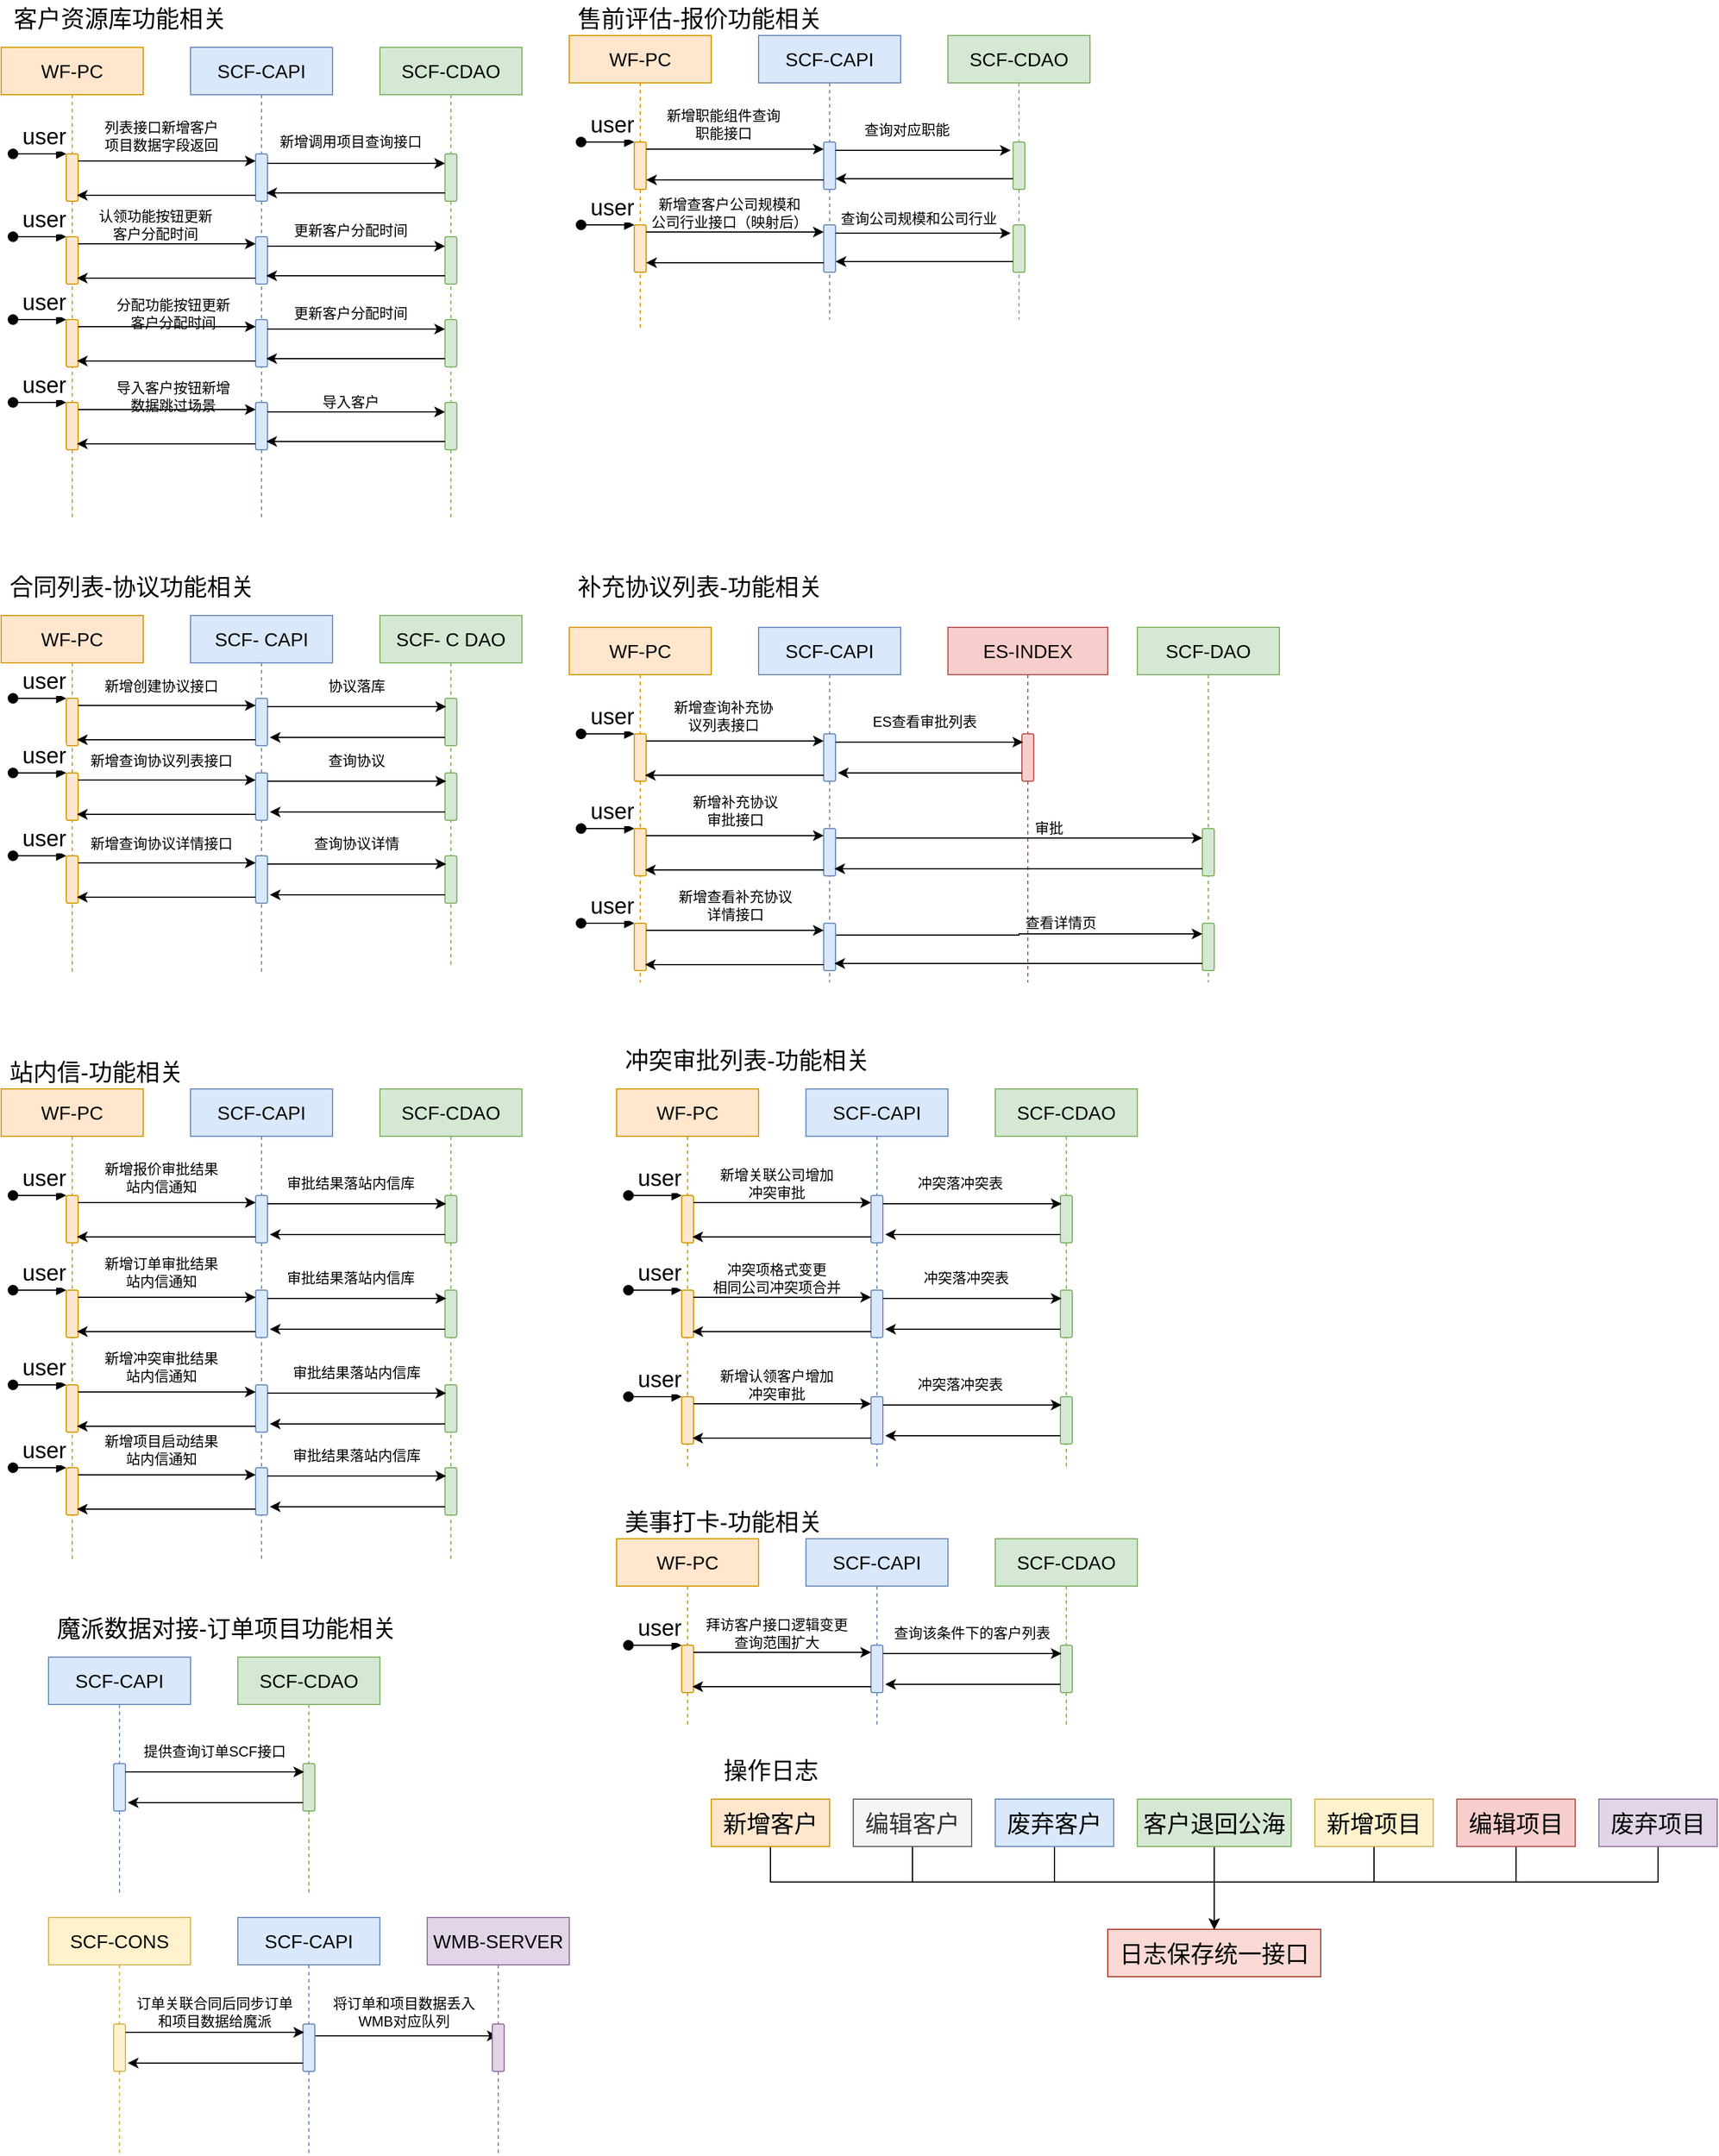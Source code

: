 <mxfile version="19.0.2" type="github">
  <diagram id="wgBlVhovMK9ZvSngc1W-" name="第 1 页">
    <mxGraphModel dx="3158" dy="1467" grid="0" gridSize="10" guides="1" tooltips="1" connect="1" arrows="1" fold="1" page="0" pageScale="1" pageWidth="827" pageHeight="1169" math="0" shadow="0">
      <root>
        <mxCell id="0" />
        <mxCell id="1" parent="0" />
        <mxCell id="c3yYRgItxj0xwHfutBmN-1" value="客户资源库功能相关" style="text;html=1;align=center;verticalAlign=middle;resizable=0;points=[];autosize=1;strokeColor=none;fillColor=none;fontSize=20;" vertex="1" parent="1">
          <mxGeometry x="-1800" y="-600" width="200" height="30" as="geometry" />
        </mxCell>
        <mxCell id="c3yYRgItxj0xwHfutBmN-2" value="WF-PC" style="shape=umlLifeline;perimeter=lifelinePerimeter;whiteSpace=wrap;html=1;container=1;collapsible=0;recursiveResize=0;outlineConnect=0;rounded=0;fontFamily=Helvetica;fontSize=16;strokeColor=#d79b00;fillColor=#ffe6cc;" vertex="1" parent="1">
          <mxGeometry x="-1800" y="-560" width="120" height="400" as="geometry" />
        </mxCell>
        <mxCell id="c3yYRgItxj0xwHfutBmN-3" value="" style="html=1;points=[];perimeter=orthogonalPerimeter;rounded=1;fontFamily=Helvetica;fontSize=19;strokeColor=#d79b00;fillColor=#ffe6cc;" vertex="1" parent="c3yYRgItxj0xwHfutBmN-2">
          <mxGeometry x="55" y="90" width="10" height="40" as="geometry" />
        </mxCell>
        <mxCell id="c3yYRgItxj0xwHfutBmN-4" value="user" style="html=1;verticalAlign=bottom;startArrow=oval;endArrow=block;startSize=8;rounded=0;fontFamily=Helvetica;fontSize=19;fontColor=default;" edge="1" parent="c3yYRgItxj0xwHfutBmN-2" target="c3yYRgItxj0xwHfutBmN-3">
          <mxGeometry x="0.143" relative="1" as="geometry">
            <mxPoint x="10" y="90" as="sourcePoint" />
            <mxPoint as="offset" />
          </mxGeometry>
        </mxCell>
        <mxCell id="c3yYRgItxj0xwHfutBmN-5" value="SCF-CAPI" style="shape=umlLifeline;perimeter=lifelinePerimeter;whiteSpace=wrap;html=1;container=1;collapsible=0;recursiveResize=0;outlineConnect=0;rounded=0;fontFamily=Helvetica;fontSize=16;strokeColor=#6c8ebf;fillColor=#dae8fc;" vertex="1" parent="1">
          <mxGeometry x="-1640" y="-560" width="120" height="400" as="geometry" />
        </mxCell>
        <mxCell id="c3yYRgItxj0xwHfutBmN-6" value="" style="html=1;points=[];perimeter=orthogonalPerimeter;rounded=1;fontFamily=Helvetica;fontSize=19;strokeColor=#6c8ebf;fillColor=#dae8fc;" vertex="1" parent="c3yYRgItxj0xwHfutBmN-5">
          <mxGeometry x="55" y="90" width="10" height="40" as="geometry" />
        </mxCell>
        <mxCell id="c3yYRgItxj0xwHfutBmN-9" value="SCF-CDAO" style="shape=umlLifeline;perimeter=lifelinePerimeter;whiteSpace=wrap;html=1;container=1;collapsible=0;recursiveResize=0;outlineConnect=0;rounded=0;fontFamily=Helvetica;fontSize=16;strokeColor=#82b366;fillColor=#d5e8d4;" vertex="1" parent="1">
          <mxGeometry x="-1480" y="-560" width="120" height="400" as="geometry" />
        </mxCell>
        <mxCell id="c3yYRgItxj0xwHfutBmN-10" value="" style="html=1;points=[];perimeter=orthogonalPerimeter;rounded=1;fontFamily=Helvetica;fontSize=19;strokeColor=#82b366;fillColor=#d5e8d4;" vertex="1" parent="c3yYRgItxj0xwHfutBmN-9">
          <mxGeometry x="55" y="90" width="10" height="40" as="geometry" />
        </mxCell>
        <mxCell id="c3yYRgItxj0xwHfutBmN-17" value="" style="html=1;points=[];perimeter=orthogonalPerimeter;rounded=1;fontFamily=Helvetica;fontSize=19;strokeColor=#d79b00;fillColor=#ffe6cc;" vertex="1" parent="c3yYRgItxj0xwHfutBmN-9">
          <mxGeometry x="-265" y="160" width="10" height="40" as="geometry" />
        </mxCell>
        <mxCell id="c3yYRgItxj0xwHfutBmN-18" value="user" style="html=1;verticalAlign=bottom;startArrow=oval;endArrow=block;startSize=8;rounded=0;fontFamily=Helvetica;fontSize=19;fontColor=default;" edge="1" parent="c3yYRgItxj0xwHfutBmN-9" target="c3yYRgItxj0xwHfutBmN-17">
          <mxGeometry x="0.143" relative="1" as="geometry">
            <mxPoint x="-310" y="160" as="sourcePoint" />
            <mxPoint as="offset" />
          </mxGeometry>
        </mxCell>
        <mxCell id="c3yYRgItxj0xwHfutBmN-19" value="" style="html=1;points=[];perimeter=orthogonalPerimeter;rounded=1;fontFamily=Helvetica;fontSize=19;strokeColor=#6c8ebf;fillColor=#dae8fc;" vertex="1" parent="c3yYRgItxj0xwHfutBmN-9">
          <mxGeometry x="-105" y="160" width="10" height="40" as="geometry" />
        </mxCell>
        <mxCell id="c3yYRgItxj0xwHfutBmN-20" value="" style="html=1;points=[];perimeter=orthogonalPerimeter;rounded=1;fontFamily=Helvetica;fontSize=19;strokeColor=#82b366;fillColor=#d5e8d4;" vertex="1" parent="c3yYRgItxj0xwHfutBmN-9">
          <mxGeometry x="55" y="160" width="10" height="40" as="geometry" />
        </mxCell>
        <mxCell id="c3yYRgItxj0xwHfutBmN-21" style="edgeStyle=orthogonalEdgeStyle;rounded=0;orthogonalLoop=1;jettySize=auto;html=1;entryX=0;entryY=0.15;entryDx=0;entryDy=0;entryPerimeter=0;fontSize=20;" edge="1" parent="c3yYRgItxj0xwHfutBmN-9" source="c3yYRgItxj0xwHfutBmN-17" target="c3yYRgItxj0xwHfutBmN-19">
          <mxGeometry relative="1" as="geometry">
            <Array as="points">
              <mxPoint x="-220" y="166" />
              <mxPoint x="-220" y="166" />
            </Array>
          </mxGeometry>
        </mxCell>
        <mxCell id="c3yYRgItxj0xwHfutBmN-22" style="edgeStyle=orthogonalEdgeStyle;rounded=0;orthogonalLoop=1;jettySize=auto;html=1;entryX=0;entryY=0.2;entryDx=0;entryDy=0;entryPerimeter=0;fontSize=20;" edge="1" parent="c3yYRgItxj0xwHfutBmN-9" source="c3yYRgItxj0xwHfutBmN-19" target="c3yYRgItxj0xwHfutBmN-20">
          <mxGeometry relative="1" as="geometry">
            <Array as="points">
              <mxPoint x="-60" y="168" />
              <mxPoint x="-60" y="168" />
            </Array>
          </mxGeometry>
        </mxCell>
        <mxCell id="c3yYRgItxj0xwHfutBmN-23" style="edgeStyle=orthogonalEdgeStyle;rounded=0;orthogonalLoop=1;jettySize=auto;html=1;entryX=0.9;entryY=0.825;entryDx=0;entryDy=0;entryPerimeter=0;fontSize=20;" edge="1" parent="c3yYRgItxj0xwHfutBmN-9" source="c3yYRgItxj0xwHfutBmN-20" target="c3yYRgItxj0xwHfutBmN-19">
          <mxGeometry relative="1" as="geometry">
            <Array as="points">
              <mxPoint x="20" y="193" />
              <mxPoint x="20" y="193" />
            </Array>
          </mxGeometry>
        </mxCell>
        <mxCell id="c3yYRgItxj0xwHfutBmN-24" style="edgeStyle=orthogonalEdgeStyle;rounded=0;orthogonalLoop=1;jettySize=auto;html=1;entryX=0.9;entryY=0.875;entryDx=0;entryDy=0;entryPerimeter=0;fontSize=20;" edge="1" parent="c3yYRgItxj0xwHfutBmN-9" source="c3yYRgItxj0xwHfutBmN-19" target="c3yYRgItxj0xwHfutBmN-17">
          <mxGeometry relative="1" as="geometry">
            <Array as="points">
              <mxPoint x="-140" y="195" />
              <mxPoint x="-140" y="195" />
            </Array>
          </mxGeometry>
        </mxCell>
        <mxCell id="c3yYRgItxj0xwHfutBmN-25" value="" style="html=1;points=[];perimeter=orthogonalPerimeter;rounded=1;fontFamily=Helvetica;fontSize=19;strokeColor=#d79b00;fillColor=#ffe6cc;" vertex="1" parent="c3yYRgItxj0xwHfutBmN-9">
          <mxGeometry x="-265" y="230" width="10" height="40" as="geometry" />
        </mxCell>
        <mxCell id="c3yYRgItxj0xwHfutBmN-26" value="user" style="html=1;verticalAlign=bottom;startArrow=oval;endArrow=block;startSize=8;rounded=0;fontFamily=Helvetica;fontSize=19;fontColor=default;" edge="1" parent="c3yYRgItxj0xwHfutBmN-9" target="c3yYRgItxj0xwHfutBmN-25">
          <mxGeometry x="0.143" relative="1" as="geometry">
            <mxPoint x="-310" y="230" as="sourcePoint" />
            <mxPoint as="offset" />
          </mxGeometry>
        </mxCell>
        <mxCell id="c3yYRgItxj0xwHfutBmN-27" value="" style="html=1;points=[];perimeter=orthogonalPerimeter;rounded=1;fontFamily=Helvetica;fontSize=19;strokeColor=#6c8ebf;fillColor=#dae8fc;" vertex="1" parent="c3yYRgItxj0xwHfutBmN-9">
          <mxGeometry x="-105" y="230" width="10" height="40" as="geometry" />
        </mxCell>
        <mxCell id="c3yYRgItxj0xwHfutBmN-28" value="" style="html=1;points=[];perimeter=orthogonalPerimeter;rounded=1;fontFamily=Helvetica;fontSize=19;strokeColor=#82b366;fillColor=#d5e8d4;" vertex="1" parent="c3yYRgItxj0xwHfutBmN-9">
          <mxGeometry x="55" y="230" width="10" height="40" as="geometry" />
        </mxCell>
        <mxCell id="c3yYRgItxj0xwHfutBmN-29" style="edgeStyle=orthogonalEdgeStyle;rounded=0;orthogonalLoop=1;jettySize=auto;html=1;entryX=0;entryY=0.15;entryDx=0;entryDy=0;entryPerimeter=0;fontSize=20;" edge="1" parent="c3yYRgItxj0xwHfutBmN-9" source="c3yYRgItxj0xwHfutBmN-25" target="c3yYRgItxj0xwHfutBmN-27">
          <mxGeometry relative="1" as="geometry">
            <Array as="points">
              <mxPoint x="-220" y="236" />
              <mxPoint x="-220" y="236" />
            </Array>
          </mxGeometry>
        </mxCell>
        <mxCell id="c3yYRgItxj0xwHfutBmN-30" style="edgeStyle=orthogonalEdgeStyle;rounded=0;orthogonalLoop=1;jettySize=auto;html=1;entryX=0;entryY=0.2;entryDx=0;entryDy=0;entryPerimeter=0;fontSize=20;" edge="1" parent="c3yYRgItxj0xwHfutBmN-9" source="c3yYRgItxj0xwHfutBmN-27" target="c3yYRgItxj0xwHfutBmN-28">
          <mxGeometry relative="1" as="geometry">
            <Array as="points">
              <mxPoint x="-60" y="238" />
              <mxPoint x="-60" y="238" />
            </Array>
          </mxGeometry>
        </mxCell>
        <mxCell id="c3yYRgItxj0xwHfutBmN-31" style="edgeStyle=orthogonalEdgeStyle;rounded=0;orthogonalLoop=1;jettySize=auto;html=1;entryX=0.9;entryY=0.825;entryDx=0;entryDy=0;entryPerimeter=0;fontSize=20;" edge="1" parent="c3yYRgItxj0xwHfutBmN-9" source="c3yYRgItxj0xwHfutBmN-28" target="c3yYRgItxj0xwHfutBmN-27">
          <mxGeometry relative="1" as="geometry">
            <Array as="points">
              <mxPoint x="20" y="263" />
              <mxPoint x="20" y="263" />
            </Array>
          </mxGeometry>
        </mxCell>
        <mxCell id="c3yYRgItxj0xwHfutBmN-32" style="edgeStyle=orthogonalEdgeStyle;rounded=0;orthogonalLoop=1;jettySize=auto;html=1;entryX=0.9;entryY=0.875;entryDx=0;entryDy=0;entryPerimeter=0;fontSize=20;" edge="1" parent="c3yYRgItxj0xwHfutBmN-9" source="c3yYRgItxj0xwHfutBmN-27" target="c3yYRgItxj0xwHfutBmN-25">
          <mxGeometry relative="1" as="geometry">
            <Array as="points">
              <mxPoint x="-140" y="265" />
              <mxPoint x="-140" y="265" />
            </Array>
          </mxGeometry>
        </mxCell>
        <mxCell id="c3yYRgItxj0xwHfutBmN-33" value="" style="html=1;points=[];perimeter=orthogonalPerimeter;rounded=1;fontFamily=Helvetica;fontSize=19;strokeColor=#d79b00;fillColor=#ffe6cc;" vertex="1" parent="c3yYRgItxj0xwHfutBmN-9">
          <mxGeometry x="-265" y="300" width="10" height="40" as="geometry" />
        </mxCell>
        <mxCell id="c3yYRgItxj0xwHfutBmN-34" value="user" style="html=1;verticalAlign=bottom;startArrow=oval;endArrow=block;startSize=8;rounded=0;fontFamily=Helvetica;fontSize=19;fontColor=default;" edge="1" parent="c3yYRgItxj0xwHfutBmN-9" target="c3yYRgItxj0xwHfutBmN-33">
          <mxGeometry x="0.143" relative="1" as="geometry">
            <mxPoint x="-310" y="300" as="sourcePoint" />
            <mxPoint as="offset" />
          </mxGeometry>
        </mxCell>
        <mxCell id="c3yYRgItxj0xwHfutBmN-35" value="" style="html=1;points=[];perimeter=orthogonalPerimeter;rounded=1;fontFamily=Helvetica;fontSize=19;strokeColor=#6c8ebf;fillColor=#dae8fc;" vertex="1" parent="c3yYRgItxj0xwHfutBmN-9">
          <mxGeometry x="-105" y="300" width="10" height="40" as="geometry" />
        </mxCell>
        <mxCell id="c3yYRgItxj0xwHfutBmN-36" value="" style="html=1;points=[];perimeter=orthogonalPerimeter;rounded=1;fontFamily=Helvetica;fontSize=19;strokeColor=#82b366;fillColor=#d5e8d4;" vertex="1" parent="c3yYRgItxj0xwHfutBmN-9">
          <mxGeometry x="55" y="300" width="10" height="40" as="geometry" />
        </mxCell>
        <mxCell id="c3yYRgItxj0xwHfutBmN-37" style="edgeStyle=orthogonalEdgeStyle;rounded=0;orthogonalLoop=1;jettySize=auto;html=1;entryX=0;entryY=0.15;entryDx=0;entryDy=0;entryPerimeter=0;fontSize=20;" edge="1" parent="c3yYRgItxj0xwHfutBmN-9" source="c3yYRgItxj0xwHfutBmN-33" target="c3yYRgItxj0xwHfutBmN-35">
          <mxGeometry relative="1" as="geometry">
            <Array as="points">
              <mxPoint x="-220" y="306" />
              <mxPoint x="-220" y="306" />
            </Array>
          </mxGeometry>
        </mxCell>
        <mxCell id="c3yYRgItxj0xwHfutBmN-38" style="edgeStyle=orthogonalEdgeStyle;rounded=0;orthogonalLoop=1;jettySize=auto;html=1;entryX=0;entryY=0.2;entryDx=0;entryDy=0;entryPerimeter=0;fontSize=20;" edge="1" parent="c3yYRgItxj0xwHfutBmN-9" source="c3yYRgItxj0xwHfutBmN-35" target="c3yYRgItxj0xwHfutBmN-36">
          <mxGeometry relative="1" as="geometry">
            <Array as="points">
              <mxPoint x="-60" y="308" />
              <mxPoint x="-60" y="308" />
            </Array>
          </mxGeometry>
        </mxCell>
        <mxCell id="c3yYRgItxj0xwHfutBmN-39" style="edgeStyle=orthogonalEdgeStyle;rounded=0;orthogonalLoop=1;jettySize=auto;html=1;entryX=0.9;entryY=0.825;entryDx=0;entryDy=0;entryPerimeter=0;fontSize=20;" edge="1" parent="c3yYRgItxj0xwHfutBmN-9" source="c3yYRgItxj0xwHfutBmN-36" target="c3yYRgItxj0xwHfutBmN-35">
          <mxGeometry relative="1" as="geometry">
            <Array as="points">
              <mxPoint x="20" y="333" />
              <mxPoint x="20" y="333" />
            </Array>
          </mxGeometry>
        </mxCell>
        <mxCell id="c3yYRgItxj0xwHfutBmN-40" style="edgeStyle=orthogonalEdgeStyle;rounded=0;orthogonalLoop=1;jettySize=auto;html=1;entryX=0.9;entryY=0.875;entryDx=0;entryDy=0;entryPerimeter=0;fontSize=20;" edge="1" parent="c3yYRgItxj0xwHfutBmN-9" source="c3yYRgItxj0xwHfutBmN-35" target="c3yYRgItxj0xwHfutBmN-33">
          <mxGeometry relative="1" as="geometry">
            <Array as="points">
              <mxPoint x="-140" y="335" />
              <mxPoint x="-140" y="335" />
            </Array>
          </mxGeometry>
        </mxCell>
        <mxCell id="c3yYRgItxj0xwHfutBmN-42" value="新增调用项目查询接口" style="text;html=1;align=center;verticalAlign=middle;resizable=0;points=[];autosize=1;strokeColor=none;fillColor=none;fontSize=12;" vertex="1" parent="c3yYRgItxj0xwHfutBmN-9">
          <mxGeometry x="-95" y="70" width="140" height="20" as="geometry" />
        </mxCell>
        <mxCell id="c3yYRgItxj0xwHfutBmN-12" style="edgeStyle=orthogonalEdgeStyle;rounded=0;orthogonalLoop=1;jettySize=auto;html=1;entryX=0;entryY=0.15;entryDx=0;entryDy=0;entryPerimeter=0;fontSize=20;" edge="1" parent="1" source="c3yYRgItxj0xwHfutBmN-3" target="c3yYRgItxj0xwHfutBmN-6">
          <mxGeometry relative="1" as="geometry">
            <Array as="points">
              <mxPoint x="-1700" y="-464" />
              <mxPoint x="-1700" y="-464" />
            </Array>
          </mxGeometry>
        </mxCell>
        <mxCell id="c3yYRgItxj0xwHfutBmN-13" style="edgeStyle=orthogonalEdgeStyle;rounded=0;orthogonalLoop=1;jettySize=auto;html=1;entryX=0;entryY=0.2;entryDx=0;entryDy=0;entryPerimeter=0;fontSize=20;" edge="1" parent="1" source="c3yYRgItxj0xwHfutBmN-6" target="c3yYRgItxj0xwHfutBmN-10">
          <mxGeometry relative="1" as="geometry">
            <Array as="points">
              <mxPoint x="-1540" y="-462" />
              <mxPoint x="-1540" y="-462" />
            </Array>
          </mxGeometry>
        </mxCell>
        <mxCell id="c3yYRgItxj0xwHfutBmN-15" style="edgeStyle=orthogonalEdgeStyle;rounded=0;orthogonalLoop=1;jettySize=auto;html=1;entryX=0.9;entryY=0.825;entryDx=0;entryDy=0;entryPerimeter=0;fontSize=20;" edge="1" parent="1" source="c3yYRgItxj0xwHfutBmN-10" target="c3yYRgItxj0xwHfutBmN-6">
          <mxGeometry relative="1" as="geometry">
            <Array as="points">
              <mxPoint x="-1460" y="-437" />
              <mxPoint x="-1460" y="-437" />
            </Array>
          </mxGeometry>
        </mxCell>
        <mxCell id="c3yYRgItxj0xwHfutBmN-16" style="edgeStyle=orthogonalEdgeStyle;rounded=0;orthogonalLoop=1;jettySize=auto;html=1;entryX=0.9;entryY=0.875;entryDx=0;entryDy=0;entryPerimeter=0;fontSize=20;" edge="1" parent="1" source="c3yYRgItxj0xwHfutBmN-6" target="c3yYRgItxj0xwHfutBmN-3">
          <mxGeometry relative="1" as="geometry">
            <Array as="points">
              <mxPoint x="-1620" y="-435" />
              <mxPoint x="-1620" y="-435" />
            </Array>
          </mxGeometry>
        </mxCell>
        <mxCell id="c3yYRgItxj0xwHfutBmN-41" value="列表接口新增客户&lt;br&gt;项目数据字段返回" style="text;html=1;align=center;verticalAlign=middle;resizable=0;points=[];autosize=1;strokeColor=none;fillColor=none;fontSize=12;" vertex="1" parent="1">
          <mxGeometry x="-1720" y="-500" width="110" height="30" as="geometry" />
        </mxCell>
        <mxCell id="c3yYRgItxj0xwHfutBmN-43" value="认领功能按钮更新&lt;br&gt;客户分配时间" style="text;html=1;align=center;verticalAlign=middle;resizable=0;points=[];autosize=1;strokeColor=none;fillColor=none;fontSize=12;" vertex="1" parent="1">
          <mxGeometry x="-1725" y="-425" width="110" height="30" as="geometry" />
        </mxCell>
        <mxCell id="c3yYRgItxj0xwHfutBmN-44" value="更新客户分配时间" style="text;html=1;align=center;verticalAlign=middle;resizable=0;points=[];autosize=1;strokeColor=none;fillColor=none;fontSize=12;" vertex="1" parent="1">
          <mxGeometry x="-1560" y="-415" width="110" height="20" as="geometry" />
        </mxCell>
        <mxCell id="c3yYRgItxj0xwHfutBmN-45" value="分配功能按钮更新&lt;br&gt;客户分配时间" style="text;html=1;align=center;verticalAlign=middle;resizable=0;points=[];autosize=1;strokeColor=none;fillColor=none;fontSize=12;" vertex="1" parent="1">
          <mxGeometry x="-1710" y="-350" width="110" height="30" as="geometry" />
        </mxCell>
        <mxCell id="c3yYRgItxj0xwHfutBmN-46" value="更新客户分配时间" style="text;html=1;align=center;verticalAlign=middle;resizable=0;points=[];autosize=1;strokeColor=none;fillColor=none;fontSize=12;" vertex="1" parent="1">
          <mxGeometry x="-1560" y="-345" width="110" height="20" as="geometry" />
        </mxCell>
        <mxCell id="c3yYRgItxj0xwHfutBmN-47" value="导入客户按钮新增&lt;br&gt;数据跳过场景" style="text;html=1;align=center;verticalAlign=middle;resizable=0;points=[];autosize=1;strokeColor=none;fillColor=none;fontSize=12;" vertex="1" parent="1">
          <mxGeometry x="-1710" y="-280" width="110" height="30" as="geometry" />
        </mxCell>
        <mxCell id="c3yYRgItxj0xwHfutBmN-48" value="导入客户" style="text;html=1;align=center;verticalAlign=middle;resizable=0;points=[];autosize=1;strokeColor=none;fillColor=none;fontSize=12;" vertex="1" parent="1">
          <mxGeometry x="-1535" y="-270" width="60" height="20" as="geometry" />
        </mxCell>
        <mxCell id="c3yYRgItxj0xwHfutBmN-49" value="售前评估-报价功能相关" style="text;html=1;align=center;verticalAlign=middle;resizable=0;points=[];autosize=1;strokeColor=none;fillColor=none;fontSize=20;" vertex="1" parent="1">
          <mxGeometry x="-1320" y="-600" width="220" height="30" as="geometry" />
        </mxCell>
        <mxCell id="c3yYRgItxj0xwHfutBmN-50" value="WF-PC" style="shape=umlLifeline;perimeter=lifelinePerimeter;whiteSpace=wrap;html=1;container=1;collapsible=0;recursiveResize=0;outlineConnect=0;rounded=0;fontFamily=Helvetica;fontSize=16;strokeColor=#d79b00;fillColor=#ffe6cc;" vertex="1" parent="1">
          <mxGeometry x="-1320" y="-570" width="120" height="250" as="geometry" />
        </mxCell>
        <mxCell id="c3yYRgItxj0xwHfutBmN-51" value="" style="html=1;points=[];perimeter=orthogonalPerimeter;rounded=1;fontFamily=Helvetica;fontSize=19;strokeColor=#d79b00;fillColor=#ffe6cc;" vertex="1" parent="c3yYRgItxj0xwHfutBmN-50">
          <mxGeometry x="55" y="90" width="10" height="40" as="geometry" />
        </mxCell>
        <mxCell id="c3yYRgItxj0xwHfutBmN-52" value="user" style="html=1;verticalAlign=bottom;startArrow=oval;endArrow=block;startSize=8;rounded=0;fontFamily=Helvetica;fontSize=19;fontColor=default;" edge="1" parent="c3yYRgItxj0xwHfutBmN-50" target="c3yYRgItxj0xwHfutBmN-51">
          <mxGeometry x="0.143" relative="1" as="geometry">
            <mxPoint x="10" y="90" as="sourcePoint" />
            <mxPoint as="offset" />
          </mxGeometry>
        </mxCell>
        <mxCell id="c3yYRgItxj0xwHfutBmN-53" value="SCF-CAPI" style="shape=umlLifeline;perimeter=lifelinePerimeter;whiteSpace=wrap;html=1;container=1;collapsible=0;recursiveResize=0;outlineConnect=0;rounded=0;fontFamily=Helvetica;fontSize=16;strokeColor=#6c8ebf;fillColor=#dae8fc;" vertex="1" parent="1">
          <mxGeometry x="-1160" y="-570" width="120" height="240" as="geometry" />
        </mxCell>
        <mxCell id="c3yYRgItxj0xwHfutBmN-54" value="" style="html=1;points=[];perimeter=orthogonalPerimeter;rounded=1;fontFamily=Helvetica;fontSize=19;strokeColor=#6c8ebf;fillColor=#dae8fc;" vertex="1" parent="c3yYRgItxj0xwHfutBmN-53">
          <mxGeometry x="55" y="90" width="10" height="40" as="geometry" />
        </mxCell>
        <mxCell id="c3yYRgItxj0xwHfutBmN-57" value="SCF-CDAO" style="shape=umlLifeline;perimeter=lifelinePerimeter;whiteSpace=wrap;html=1;container=1;collapsible=0;recursiveResize=0;outlineConnect=0;rounded=0;fontFamily=Helvetica;fontSize=16;strokeColor=#82b366;fillColor=#d5e8d4;" vertex="1" parent="1">
          <mxGeometry x="-1000" y="-570" width="120" height="240" as="geometry" />
        </mxCell>
        <mxCell id="c3yYRgItxj0xwHfutBmN-58" value="" style="html=1;points=[];perimeter=orthogonalPerimeter;rounded=1;fontFamily=Helvetica;fontSize=19;strokeColor=#82b366;fillColor=#d5e8d4;" vertex="1" parent="c3yYRgItxj0xwHfutBmN-57">
          <mxGeometry x="55" y="90" width="10" height="40" as="geometry" />
        </mxCell>
        <mxCell id="c3yYRgItxj0xwHfutBmN-92" value="" style="html=1;points=[];perimeter=orthogonalPerimeter;rounded=1;fontFamily=Helvetica;fontSize=19;strokeColor=#d79b00;fillColor=#ffe6cc;" vertex="1" parent="c3yYRgItxj0xwHfutBmN-57">
          <mxGeometry x="-265" y="160" width="10" height="40" as="geometry" />
        </mxCell>
        <mxCell id="c3yYRgItxj0xwHfutBmN-93" value="user" style="html=1;verticalAlign=bottom;startArrow=oval;endArrow=block;startSize=8;rounded=0;fontFamily=Helvetica;fontSize=19;fontColor=default;" edge="1" parent="c3yYRgItxj0xwHfutBmN-57" target="c3yYRgItxj0xwHfutBmN-92">
          <mxGeometry x="0.143" relative="1" as="geometry">
            <mxPoint x="-310" y="160" as="sourcePoint" />
            <mxPoint as="offset" />
          </mxGeometry>
        </mxCell>
        <mxCell id="c3yYRgItxj0xwHfutBmN-94" value="" style="html=1;points=[];perimeter=orthogonalPerimeter;rounded=1;fontFamily=Helvetica;fontSize=19;strokeColor=#6c8ebf;fillColor=#dae8fc;" vertex="1" parent="c3yYRgItxj0xwHfutBmN-57">
          <mxGeometry x="-105" y="160" width="10" height="40" as="geometry" />
        </mxCell>
        <mxCell id="c3yYRgItxj0xwHfutBmN-95" value="" style="html=1;points=[];perimeter=orthogonalPerimeter;rounded=1;fontFamily=Helvetica;fontSize=19;strokeColor=#82b366;fillColor=#d5e8d4;" vertex="1" parent="c3yYRgItxj0xwHfutBmN-57">
          <mxGeometry x="55" y="160" width="10" height="40" as="geometry" />
        </mxCell>
        <mxCell id="c3yYRgItxj0xwHfutBmN-96" style="edgeStyle=orthogonalEdgeStyle;rounded=0;orthogonalLoop=1;jettySize=auto;html=1;entryX=0;entryY=0.15;entryDx=0;entryDy=0;entryPerimeter=0;fontSize=20;" edge="1" parent="c3yYRgItxj0xwHfutBmN-57" source="c3yYRgItxj0xwHfutBmN-92" target="c3yYRgItxj0xwHfutBmN-94">
          <mxGeometry relative="1" as="geometry">
            <Array as="points">
              <mxPoint x="-220" y="166" />
              <mxPoint x="-220" y="166" />
            </Array>
          </mxGeometry>
        </mxCell>
        <mxCell id="c3yYRgItxj0xwHfutBmN-97" style="edgeStyle=orthogonalEdgeStyle;rounded=0;orthogonalLoop=1;jettySize=auto;html=1;entryX=-0.2;entryY=0.175;entryDx=0;entryDy=0;entryPerimeter=0;fontSize=20;" edge="1" parent="c3yYRgItxj0xwHfutBmN-57" source="c3yYRgItxj0xwHfutBmN-94" target="c3yYRgItxj0xwHfutBmN-95">
          <mxGeometry relative="1" as="geometry">
            <Array as="points">
              <mxPoint x="-60" y="167" />
              <mxPoint x="-60" y="167" />
            </Array>
          </mxGeometry>
        </mxCell>
        <mxCell id="c3yYRgItxj0xwHfutBmN-100" style="edgeStyle=orthogonalEdgeStyle;rounded=0;orthogonalLoop=1;jettySize=auto;html=1;entryX=1;entryY=0.775;entryDx=0;entryDy=0;entryPerimeter=0;fontSize=12;" edge="1" parent="c3yYRgItxj0xwHfutBmN-57" source="c3yYRgItxj0xwHfutBmN-95" target="c3yYRgItxj0xwHfutBmN-94">
          <mxGeometry relative="1" as="geometry">
            <Array as="points">
              <mxPoint x="20" y="191" />
              <mxPoint x="20" y="191" />
            </Array>
          </mxGeometry>
        </mxCell>
        <mxCell id="c3yYRgItxj0xwHfutBmN-101" style="edgeStyle=orthogonalEdgeStyle;rounded=0;orthogonalLoop=1;jettySize=auto;html=1;entryX=1;entryY=0.8;entryDx=0;entryDy=0;entryPerimeter=0;fontSize=12;" edge="1" parent="c3yYRgItxj0xwHfutBmN-57" source="c3yYRgItxj0xwHfutBmN-94" target="c3yYRgItxj0xwHfutBmN-92">
          <mxGeometry relative="1" as="geometry">
            <Array as="points">
              <mxPoint x="-140" y="192" />
              <mxPoint x="-140" y="192" />
            </Array>
          </mxGeometry>
        </mxCell>
        <mxCell id="c3yYRgItxj0xwHfutBmN-70" style="edgeStyle=orthogonalEdgeStyle;rounded=0;orthogonalLoop=1;jettySize=auto;html=1;entryX=0;entryY=0.15;entryDx=0;entryDy=0;entryPerimeter=0;fontSize=20;" edge="1" parent="1" source="c3yYRgItxj0xwHfutBmN-51" target="c3yYRgItxj0xwHfutBmN-54">
          <mxGeometry relative="1" as="geometry">
            <Array as="points">
              <mxPoint x="-1220" y="-474" />
              <mxPoint x="-1220" y="-474" />
            </Array>
          </mxGeometry>
        </mxCell>
        <mxCell id="c3yYRgItxj0xwHfutBmN-71" style="edgeStyle=orthogonalEdgeStyle;rounded=0;orthogonalLoop=1;jettySize=auto;html=1;entryX=-0.2;entryY=0.175;entryDx=0;entryDy=0;entryPerimeter=0;fontSize=20;" edge="1" parent="1" source="c3yYRgItxj0xwHfutBmN-54" target="c3yYRgItxj0xwHfutBmN-58">
          <mxGeometry relative="1" as="geometry">
            <Array as="points">
              <mxPoint x="-1060" y="-473" />
              <mxPoint x="-1060" y="-473" />
            </Array>
          </mxGeometry>
        </mxCell>
        <mxCell id="c3yYRgItxj0xwHfutBmN-72" value="&lt;span style=&quot;font-size: 12px;&quot;&gt;新增职能组件查询&lt;br style=&quot;font-size: 12px;&quot;&gt;职能接口&lt;/span&gt;" style="text;html=1;align=center;verticalAlign=middle;resizable=0;points=[];autosize=1;strokeColor=none;fillColor=none;fontSize=12;" vertex="1" parent="1">
          <mxGeometry x="-1245" y="-510" width="110" height="30" as="geometry" />
        </mxCell>
        <mxCell id="c3yYRgItxj0xwHfutBmN-73" value="查询对应职能" style="text;html=1;align=center;verticalAlign=middle;resizable=0;points=[];autosize=1;strokeColor=none;fillColor=none;fontSize=12;" vertex="1" parent="1">
          <mxGeometry x="-1080" y="-500" width="90" height="20" as="geometry" />
        </mxCell>
        <mxCell id="c3yYRgItxj0xwHfutBmN-80" style="edgeStyle=orthogonalEdgeStyle;rounded=0;orthogonalLoop=1;jettySize=auto;html=1;entryX=1;entryY=0.775;entryDx=0;entryDy=0;entryPerimeter=0;fontSize=12;" edge="1" parent="1" source="c3yYRgItxj0xwHfutBmN-58" target="c3yYRgItxj0xwHfutBmN-54">
          <mxGeometry relative="1" as="geometry">
            <Array as="points">
              <mxPoint x="-980" y="-449" />
              <mxPoint x="-980" y="-449" />
            </Array>
          </mxGeometry>
        </mxCell>
        <mxCell id="c3yYRgItxj0xwHfutBmN-81" style="edgeStyle=orthogonalEdgeStyle;rounded=0;orthogonalLoop=1;jettySize=auto;html=1;entryX=1;entryY=0.8;entryDx=0;entryDy=0;entryPerimeter=0;fontSize=12;" edge="1" parent="1" source="c3yYRgItxj0xwHfutBmN-54" target="c3yYRgItxj0xwHfutBmN-51">
          <mxGeometry relative="1" as="geometry">
            <Array as="points">
              <mxPoint x="-1140" y="-448" />
              <mxPoint x="-1140" y="-448" />
            </Array>
          </mxGeometry>
        </mxCell>
        <mxCell id="c3yYRgItxj0xwHfutBmN-102" value="新增查客户公司规模和&lt;br&gt;公司行业接口（映射后）" style="text;html=1;align=center;verticalAlign=middle;resizable=0;points=[];autosize=1;strokeColor=none;fillColor=none;fontSize=12;" vertex="1" parent="1">
          <mxGeometry x="-1260" y="-435" width="150" height="30" as="geometry" />
        </mxCell>
        <mxCell id="c3yYRgItxj0xwHfutBmN-103" value="查询公司规模和公司行业" style="text;html=1;align=center;verticalAlign=middle;resizable=0;points=[];autosize=1;strokeColor=none;fillColor=none;fontSize=12;" vertex="1" parent="1">
          <mxGeometry x="-1100" y="-425" width="150" height="20" as="geometry" />
        </mxCell>
        <mxCell id="c3yYRgItxj0xwHfutBmN-104" value="合同列表-协议功能相关" style="text;html=1;align=center;verticalAlign=middle;resizable=0;points=[];autosize=1;strokeColor=none;fillColor=none;fontSize=20;" vertex="1" parent="1">
          <mxGeometry x="-1800" y="-120" width="220" height="30" as="geometry" />
        </mxCell>
        <mxCell id="c3yYRgItxj0xwHfutBmN-105" value="站内信-功能相关" style="text;html=1;align=center;verticalAlign=middle;resizable=0;points=[];autosize=1;strokeColor=none;fillColor=none;fontSize=20;" vertex="1" parent="1">
          <mxGeometry x="-1800" y="290" width="160" height="30" as="geometry" />
        </mxCell>
        <mxCell id="c3yYRgItxj0xwHfutBmN-107" value="WF-PC" style="shape=umlLifeline;perimeter=lifelinePerimeter;whiteSpace=wrap;html=1;container=1;collapsible=0;recursiveResize=0;outlineConnect=0;rounded=0;fontFamily=Helvetica;fontSize=16;strokeColor=#d79b00;fillColor=#ffe6cc;" vertex="1" parent="1">
          <mxGeometry x="-1800" y="320" width="120" height="400" as="geometry" />
        </mxCell>
        <mxCell id="c3yYRgItxj0xwHfutBmN-108" value="" style="html=1;points=[];perimeter=orthogonalPerimeter;rounded=1;fontFamily=Helvetica;fontSize=19;strokeColor=#d79b00;fillColor=#ffe6cc;" vertex="1" parent="c3yYRgItxj0xwHfutBmN-107">
          <mxGeometry x="55" y="90" width="10" height="40" as="geometry" />
        </mxCell>
        <mxCell id="c3yYRgItxj0xwHfutBmN-109" value="user" style="html=1;verticalAlign=bottom;startArrow=oval;endArrow=block;startSize=8;rounded=0;fontFamily=Helvetica;fontSize=19;fontColor=default;" edge="1" parent="c3yYRgItxj0xwHfutBmN-107" target="c3yYRgItxj0xwHfutBmN-108">
          <mxGeometry x="0.143" relative="1" as="geometry">
            <mxPoint x="10" y="90" as="sourcePoint" />
            <mxPoint as="offset" />
          </mxGeometry>
        </mxCell>
        <mxCell id="c3yYRgItxj0xwHfutBmN-110" value="SCF-CAPI" style="shape=umlLifeline;perimeter=lifelinePerimeter;whiteSpace=wrap;html=1;container=1;collapsible=0;recursiveResize=0;outlineConnect=0;rounded=0;fontFamily=Helvetica;fontSize=16;strokeColor=#6c8ebf;fillColor=#dae8fc;" vertex="1" parent="1">
          <mxGeometry x="-1640" y="320" width="120" height="400" as="geometry" />
        </mxCell>
        <mxCell id="c3yYRgItxj0xwHfutBmN-111" value="" style="html=1;points=[];perimeter=orthogonalPerimeter;rounded=1;fontFamily=Helvetica;fontSize=19;strokeColor=#6c8ebf;fillColor=#dae8fc;" vertex="1" parent="c3yYRgItxj0xwHfutBmN-110">
          <mxGeometry x="55" y="90" width="10" height="40" as="geometry" />
        </mxCell>
        <mxCell id="c3yYRgItxj0xwHfutBmN-112" value="SCF-CDAO" style="shape=umlLifeline;perimeter=lifelinePerimeter;whiteSpace=wrap;html=1;container=1;collapsible=0;recursiveResize=0;outlineConnect=0;rounded=0;fontFamily=Helvetica;fontSize=16;strokeColor=#82b366;fillColor=#d5e8d4;" vertex="1" parent="1">
          <mxGeometry x="-1480" y="320" width="120" height="400" as="geometry" />
        </mxCell>
        <mxCell id="c3yYRgItxj0xwHfutBmN-113" value="" style="html=1;points=[];perimeter=orthogonalPerimeter;rounded=1;fontFamily=Helvetica;fontSize=19;strokeColor=#82b366;fillColor=#d5e8d4;" vertex="1" parent="c3yYRgItxj0xwHfutBmN-112">
          <mxGeometry x="55" y="90" width="10" height="40" as="geometry" />
        </mxCell>
        <mxCell id="c3yYRgItxj0xwHfutBmN-134" value="" style="html=1;points=[];perimeter=orthogonalPerimeter;rounded=1;fontFamily=Helvetica;fontSize=19;strokeColor=#d79b00;fillColor=#ffe6cc;" vertex="1" parent="c3yYRgItxj0xwHfutBmN-112">
          <mxGeometry x="-265" y="320" width="10" height="40" as="geometry" />
        </mxCell>
        <mxCell id="c3yYRgItxj0xwHfutBmN-135" value="user" style="html=1;verticalAlign=bottom;startArrow=oval;endArrow=block;startSize=8;rounded=0;fontFamily=Helvetica;fontSize=19;fontColor=default;" edge="1" parent="c3yYRgItxj0xwHfutBmN-112" target="c3yYRgItxj0xwHfutBmN-134">
          <mxGeometry x="0.143" relative="1" as="geometry">
            <mxPoint x="-310" y="320" as="sourcePoint" />
            <mxPoint as="offset" />
          </mxGeometry>
        </mxCell>
        <mxCell id="c3yYRgItxj0xwHfutBmN-136" value="" style="html=1;points=[];perimeter=orthogonalPerimeter;rounded=1;fontFamily=Helvetica;fontSize=19;strokeColor=#6c8ebf;fillColor=#dae8fc;" vertex="1" parent="c3yYRgItxj0xwHfutBmN-112">
          <mxGeometry x="-105" y="320" width="10" height="40" as="geometry" />
        </mxCell>
        <mxCell id="c3yYRgItxj0xwHfutBmN-137" value="" style="html=1;points=[];perimeter=orthogonalPerimeter;rounded=1;fontFamily=Helvetica;fontSize=19;strokeColor=#82b366;fillColor=#d5e8d4;" vertex="1" parent="c3yYRgItxj0xwHfutBmN-112">
          <mxGeometry x="55" y="320" width="10" height="40" as="geometry" />
        </mxCell>
        <mxCell id="c3yYRgItxj0xwHfutBmN-138" style="edgeStyle=orthogonalEdgeStyle;rounded=0;orthogonalLoop=1;jettySize=auto;html=1;entryX=0;entryY=0.15;entryDx=0;entryDy=0;entryPerimeter=0;fontSize=12;" edge="1" parent="c3yYRgItxj0xwHfutBmN-112" source="c3yYRgItxj0xwHfutBmN-134" target="c3yYRgItxj0xwHfutBmN-136">
          <mxGeometry relative="1" as="geometry">
            <Array as="points">
              <mxPoint x="-220" y="326" />
              <mxPoint x="-220" y="326" />
            </Array>
          </mxGeometry>
        </mxCell>
        <mxCell id="c3yYRgItxj0xwHfutBmN-139" style="edgeStyle=orthogonalEdgeStyle;rounded=0;orthogonalLoop=1;jettySize=auto;html=1;entryX=0.1;entryY=0.175;entryDx=0;entryDy=0;entryPerimeter=0;fontSize=12;" edge="1" parent="c3yYRgItxj0xwHfutBmN-112" source="c3yYRgItxj0xwHfutBmN-136" target="c3yYRgItxj0xwHfutBmN-137">
          <mxGeometry relative="1" as="geometry">
            <Array as="points">
              <mxPoint x="-60" y="327" />
              <mxPoint x="-60" y="327" />
            </Array>
          </mxGeometry>
        </mxCell>
        <mxCell id="c3yYRgItxj0xwHfutBmN-140" style="edgeStyle=orthogonalEdgeStyle;rounded=0;orthogonalLoop=1;jettySize=auto;html=1;entryX=1.2;entryY=0.825;entryDx=0;entryDy=0;entryPerimeter=0;fontSize=12;" edge="1" parent="c3yYRgItxj0xwHfutBmN-112" source="c3yYRgItxj0xwHfutBmN-137" target="c3yYRgItxj0xwHfutBmN-136">
          <mxGeometry relative="1" as="geometry">
            <Array as="points">
              <mxPoint x="20" y="353" />
              <mxPoint x="20" y="353" />
            </Array>
          </mxGeometry>
        </mxCell>
        <mxCell id="c3yYRgItxj0xwHfutBmN-141" style="edgeStyle=orthogonalEdgeStyle;rounded=0;orthogonalLoop=1;jettySize=auto;html=1;entryX=0.9;entryY=0.875;entryDx=0;entryDy=0;entryPerimeter=0;fontSize=12;" edge="1" parent="c3yYRgItxj0xwHfutBmN-112" source="c3yYRgItxj0xwHfutBmN-136" target="c3yYRgItxj0xwHfutBmN-134">
          <mxGeometry relative="1" as="geometry">
            <Array as="points">
              <mxPoint x="-140" y="355" />
              <mxPoint x="-140" y="355" />
            </Array>
          </mxGeometry>
        </mxCell>
        <mxCell id="c3yYRgItxj0xwHfutBmN-114" style="edgeStyle=orthogonalEdgeStyle;rounded=0;orthogonalLoop=1;jettySize=auto;html=1;entryX=0;entryY=0.15;entryDx=0;entryDy=0;entryPerimeter=0;fontSize=12;" edge="1" parent="1" source="c3yYRgItxj0xwHfutBmN-108" target="c3yYRgItxj0xwHfutBmN-111">
          <mxGeometry relative="1" as="geometry">
            <Array as="points">
              <mxPoint x="-1700" y="416" />
              <mxPoint x="-1700" y="416" />
            </Array>
          </mxGeometry>
        </mxCell>
        <mxCell id="c3yYRgItxj0xwHfutBmN-115" style="edgeStyle=orthogonalEdgeStyle;rounded=0;orthogonalLoop=1;jettySize=auto;html=1;entryX=0.1;entryY=0.175;entryDx=0;entryDy=0;entryPerimeter=0;fontSize=12;" edge="1" parent="1" source="c3yYRgItxj0xwHfutBmN-111" target="c3yYRgItxj0xwHfutBmN-113">
          <mxGeometry relative="1" as="geometry">
            <Array as="points">
              <mxPoint x="-1540" y="417" />
              <mxPoint x="-1540" y="417" />
            </Array>
          </mxGeometry>
        </mxCell>
        <mxCell id="c3yYRgItxj0xwHfutBmN-116" style="edgeStyle=orthogonalEdgeStyle;rounded=0;orthogonalLoop=1;jettySize=auto;html=1;entryX=1.2;entryY=0.825;entryDx=0;entryDy=0;entryPerimeter=0;fontSize=12;" edge="1" parent="1" source="c3yYRgItxj0xwHfutBmN-113" target="c3yYRgItxj0xwHfutBmN-111">
          <mxGeometry relative="1" as="geometry">
            <Array as="points">
              <mxPoint x="-1460" y="443" />
              <mxPoint x="-1460" y="443" />
            </Array>
          </mxGeometry>
        </mxCell>
        <mxCell id="c3yYRgItxj0xwHfutBmN-117" style="edgeStyle=orthogonalEdgeStyle;rounded=0;orthogonalLoop=1;jettySize=auto;html=1;entryX=0.9;entryY=0.875;entryDx=0;entryDy=0;entryPerimeter=0;fontSize=12;" edge="1" parent="1" source="c3yYRgItxj0xwHfutBmN-111" target="c3yYRgItxj0xwHfutBmN-108">
          <mxGeometry relative="1" as="geometry">
            <Array as="points">
              <mxPoint x="-1620" y="445" />
              <mxPoint x="-1620" y="445" />
            </Array>
          </mxGeometry>
        </mxCell>
        <mxCell id="c3yYRgItxj0xwHfutBmN-118" value="" style="html=1;points=[];perimeter=orthogonalPerimeter;rounded=1;fontFamily=Helvetica;fontSize=19;strokeColor=#d79b00;fillColor=#ffe6cc;" vertex="1" parent="1">
          <mxGeometry x="-1745" y="490" width="10" height="40" as="geometry" />
        </mxCell>
        <mxCell id="c3yYRgItxj0xwHfutBmN-119" value="user" style="html=1;verticalAlign=bottom;startArrow=oval;endArrow=block;startSize=8;rounded=0;fontFamily=Helvetica;fontSize=19;fontColor=default;" edge="1" parent="1" target="c3yYRgItxj0xwHfutBmN-118">
          <mxGeometry x="0.143" relative="1" as="geometry">
            <mxPoint x="-1790" y="490" as="sourcePoint" />
            <mxPoint as="offset" />
          </mxGeometry>
        </mxCell>
        <mxCell id="c3yYRgItxj0xwHfutBmN-120" value="" style="html=1;points=[];perimeter=orthogonalPerimeter;rounded=1;fontFamily=Helvetica;fontSize=19;strokeColor=#6c8ebf;fillColor=#dae8fc;" vertex="1" parent="1">
          <mxGeometry x="-1585" y="490" width="10" height="40" as="geometry" />
        </mxCell>
        <mxCell id="c3yYRgItxj0xwHfutBmN-121" value="" style="html=1;points=[];perimeter=orthogonalPerimeter;rounded=1;fontFamily=Helvetica;fontSize=19;strokeColor=#82b366;fillColor=#d5e8d4;" vertex="1" parent="1">
          <mxGeometry x="-1425" y="490" width="10" height="40" as="geometry" />
        </mxCell>
        <mxCell id="c3yYRgItxj0xwHfutBmN-122" style="edgeStyle=orthogonalEdgeStyle;rounded=0;orthogonalLoop=1;jettySize=auto;html=1;entryX=0;entryY=0.15;entryDx=0;entryDy=0;entryPerimeter=0;fontSize=12;" edge="1" parent="1" source="c3yYRgItxj0xwHfutBmN-118" target="c3yYRgItxj0xwHfutBmN-120">
          <mxGeometry relative="1" as="geometry">
            <Array as="points">
              <mxPoint x="-1700" y="496" />
              <mxPoint x="-1700" y="496" />
            </Array>
          </mxGeometry>
        </mxCell>
        <mxCell id="c3yYRgItxj0xwHfutBmN-123" style="edgeStyle=orthogonalEdgeStyle;rounded=0;orthogonalLoop=1;jettySize=auto;html=1;entryX=0.1;entryY=0.175;entryDx=0;entryDy=0;entryPerimeter=0;fontSize=12;" edge="1" parent="1" source="c3yYRgItxj0xwHfutBmN-120" target="c3yYRgItxj0xwHfutBmN-121">
          <mxGeometry relative="1" as="geometry">
            <Array as="points">
              <mxPoint x="-1540" y="497" />
              <mxPoint x="-1540" y="497" />
            </Array>
          </mxGeometry>
        </mxCell>
        <mxCell id="c3yYRgItxj0xwHfutBmN-124" style="edgeStyle=orthogonalEdgeStyle;rounded=0;orthogonalLoop=1;jettySize=auto;html=1;entryX=1.2;entryY=0.825;entryDx=0;entryDy=0;entryPerimeter=0;fontSize=12;" edge="1" parent="1" source="c3yYRgItxj0xwHfutBmN-121" target="c3yYRgItxj0xwHfutBmN-120">
          <mxGeometry relative="1" as="geometry">
            <Array as="points">
              <mxPoint x="-1460" y="523" />
              <mxPoint x="-1460" y="523" />
            </Array>
          </mxGeometry>
        </mxCell>
        <mxCell id="c3yYRgItxj0xwHfutBmN-125" style="edgeStyle=orthogonalEdgeStyle;rounded=0;orthogonalLoop=1;jettySize=auto;html=1;entryX=0.9;entryY=0.875;entryDx=0;entryDy=0;entryPerimeter=0;fontSize=12;" edge="1" parent="1" source="c3yYRgItxj0xwHfutBmN-120" target="c3yYRgItxj0xwHfutBmN-118">
          <mxGeometry relative="1" as="geometry">
            <Array as="points">
              <mxPoint x="-1620" y="525" />
              <mxPoint x="-1620" y="525" />
            </Array>
          </mxGeometry>
        </mxCell>
        <mxCell id="c3yYRgItxj0xwHfutBmN-126" value="" style="html=1;points=[];perimeter=orthogonalPerimeter;rounded=1;fontFamily=Helvetica;fontSize=19;strokeColor=#d79b00;fillColor=#ffe6cc;" vertex="1" parent="1">
          <mxGeometry x="-1745" y="570" width="10" height="40" as="geometry" />
        </mxCell>
        <mxCell id="c3yYRgItxj0xwHfutBmN-127" value="user" style="html=1;verticalAlign=bottom;startArrow=oval;endArrow=block;startSize=8;rounded=0;fontFamily=Helvetica;fontSize=19;fontColor=default;" edge="1" parent="1" target="c3yYRgItxj0xwHfutBmN-126">
          <mxGeometry x="0.143" relative="1" as="geometry">
            <mxPoint x="-1790" y="570" as="sourcePoint" />
            <mxPoint as="offset" />
          </mxGeometry>
        </mxCell>
        <mxCell id="c3yYRgItxj0xwHfutBmN-128" value="" style="html=1;points=[];perimeter=orthogonalPerimeter;rounded=1;fontFamily=Helvetica;fontSize=19;strokeColor=#6c8ebf;fillColor=#dae8fc;" vertex="1" parent="1">
          <mxGeometry x="-1585" y="570" width="10" height="40" as="geometry" />
        </mxCell>
        <mxCell id="c3yYRgItxj0xwHfutBmN-129" value="" style="html=1;points=[];perimeter=orthogonalPerimeter;rounded=1;fontFamily=Helvetica;fontSize=19;strokeColor=#82b366;fillColor=#d5e8d4;" vertex="1" parent="1">
          <mxGeometry x="-1425" y="570" width="10" height="40" as="geometry" />
        </mxCell>
        <mxCell id="c3yYRgItxj0xwHfutBmN-130" style="edgeStyle=orthogonalEdgeStyle;rounded=0;orthogonalLoop=1;jettySize=auto;html=1;entryX=0;entryY=0.15;entryDx=0;entryDy=0;entryPerimeter=0;fontSize=12;" edge="1" parent="1" source="c3yYRgItxj0xwHfutBmN-126" target="c3yYRgItxj0xwHfutBmN-128">
          <mxGeometry relative="1" as="geometry">
            <Array as="points">
              <mxPoint x="-1700" y="576" />
              <mxPoint x="-1700" y="576" />
            </Array>
          </mxGeometry>
        </mxCell>
        <mxCell id="c3yYRgItxj0xwHfutBmN-131" style="edgeStyle=orthogonalEdgeStyle;rounded=0;orthogonalLoop=1;jettySize=auto;html=1;entryX=0.1;entryY=0.175;entryDx=0;entryDy=0;entryPerimeter=0;fontSize=12;" edge="1" parent="1" source="c3yYRgItxj0xwHfutBmN-128" target="c3yYRgItxj0xwHfutBmN-129">
          <mxGeometry relative="1" as="geometry">
            <Array as="points">
              <mxPoint x="-1540" y="577" />
              <mxPoint x="-1540" y="577" />
            </Array>
          </mxGeometry>
        </mxCell>
        <mxCell id="c3yYRgItxj0xwHfutBmN-132" style="edgeStyle=orthogonalEdgeStyle;rounded=0;orthogonalLoop=1;jettySize=auto;html=1;entryX=1.2;entryY=0.825;entryDx=0;entryDy=0;entryPerimeter=0;fontSize=12;" edge="1" parent="1" source="c3yYRgItxj0xwHfutBmN-129" target="c3yYRgItxj0xwHfutBmN-128">
          <mxGeometry relative="1" as="geometry">
            <Array as="points">
              <mxPoint x="-1460" y="603" />
              <mxPoint x="-1460" y="603" />
            </Array>
          </mxGeometry>
        </mxCell>
        <mxCell id="c3yYRgItxj0xwHfutBmN-133" style="edgeStyle=orthogonalEdgeStyle;rounded=0;orthogonalLoop=1;jettySize=auto;html=1;entryX=0.9;entryY=0.875;entryDx=0;entryDy=0;entryPerimeter=0;fontSize=12;" edge="1" parent="1" source="c3yYRgItxj0xwHfutBmN-128" target="c3yYRgItxj0xwHfutBmN-126">
          <mxGeometry relative="1" as="geometry">
            <Array as="points">
              <mxPoint x="-1620" y="605" />
              <mxPoint x="-1620" y="605" />
            </Array>
          </mxGeometry>
        </mxCell>
        <mxCell id="c3yYRgItxj0xwHfutBmN-142" value="新增报价审批结果&lt;br&gt;站内信通知" style="text;html=1;align=center;verticalAlign=middle;resizable=0;points=[];autosize=1;strokeColor=none;fillColor=none;fontSize=12;" vertex="1" parent="1">
          <mxGeometry x="-1720" y="380" width="110" height="30" as="geometry" />
        </mxCell>
        <mxCell id="c3yYRgItxj0xwHfutBmN-143" value="审批结果落站内信库" style="text;html=1;align=center;verticalAlign=middle;resizable=0;points=[];autosize=1;strokeColor=none;fillColor=none;fontSize=12;" vertex="1" parent="1">
          <mxGeometry x="-1565" y="390" width="120" height="20" as="geometry" />
        </mxCell>
        <mxCell id="c3yYRgItxj0xwHfutBmN-144" value="审批结果落站内信库" style="text;html=1;align=center;verticalAlign=middle;resizable=0;points=[];autosize=1;strokeColor=none;fillColor=none;fontSize=12;" vertex="1" parent="1">
          <mxGeometry x="-1565" y="470" width="120" height="20" as="geometry" />
        </mxCell>
        <mxCell id="c3yYRgItxj0xwHfutBmN-145" value="审批结果落站内信库" style="text;html=1;align=center;verticalAlign=middle;resizable=0;points=[];autosize=1;strokeColor=none;fillColor=none;fontSize=12;" vertex="1" parent="1">
          <mxGeometry x="-1560" y="550" width="120" height="20" as="geometry" />
        </mxCell>
        <mxCell id="c3yYRgItxj0xwHfutBmN-146" value="审批结果落站内信库" style="text;html=1;align=center;verticalAlign=middle;resizable=0;points=[];autosize=1;strokeColor=none;fillColor=none;fontSize=12;" vertex="1" parent="1">
          <mxGeometry x="-1560" y="620" width="120" height="20" as="geometry" />
        </mxCell>
        <mxCell id="c3yYRgItxj0xwHfutBmN-147" value="新增订单审批结果&lt;br&gt;站内信通知" style="text;html=1;align=center;verticalAlign=middle;resizable=0;points=[];autosize=1;strokeColor=none;fillColor=none;fontSize=12;" vertex="1" parent="1">
          <mxGeometry x="-1720" y="460" width="110" height="30" as="geometry" />
        </mxCell>
        <mxCell id="c3yYRgItxj0xwHfutBmN-148" value="新增冲突审批结果&lt;br&gt;站内信通知" style="text;html=1;align=center;verticalAlign=middle;resizable=0;points=[];autosize=1;strokeColor=none;fillColor=none;fontSize=12;" vertex="1" parent="1">
          <mxGeometry x="-1720" y="540" width="110" height="30" as="geometry" />
        </mxCell>
        <mxCell id="c3yYRgItxj0xwHfutBmN-149" value="新增项目启动结果&lt;br&gt;站内信通知" style="text;html=1;align=center;verticalAlign=middle;resizable=0;points=[];autosize=1;strokeColor=none;fillColor=none;fontSize=12;" vertex="1" parent="1">
          <mxGeometry x="-1720" y="610" width="110" height="30" as="geometry" />
        </mxCell>
        <mxCell id="c3yYRgItxj0xwHfutBmN-150" value="补充协议列表-功能相关" style="text;html=1;align=center;verticalAlign=middle;resizable=0;points=[];autosize=1;strokeColor=none;fillColor=none;fontSize=20;" vertex="1" parent="1">
          <mxGeometry x="-1320" y="-120" width="220" height="30" as="geometry" />
        </mxCell>
        <mxCell id="c3yYRgItxj0xwHfutBmN-151" value="冲突审批列表-功能相关" style="text;html=1;align=center;verticalAlign=middle;resizable=0;points=[];autosize=1;strokeColor=none;fillColor=none;fontSize=20;" vertex="1" parent="1">
          <mxGeometry x="-1280" y="280" width="220" height="30" as="geometry" />
        </mxCell>
        <mxCell id="c3yYRgItxj0xwHfutBmN-181" value="冲突落冲突表" style="text;html=1;align=center;verticalAlign=middle;resizable=0;points=[];autosize=1;strokeColor=none;fillColor=none;fontSize=12;" vertex="1" parent="1">
          <mxGeometry x="-1035" y="390" width="90" height="20" as="geometry" />
        </mxCell>
        <mxCell id="c3yYRgItxj0xwHfutBmN-153" value="WF-PC" style="shape=umlLifeline;perimeter=lifelinePerimeter;whiteSpace=wrap;html=1;container=1;collapsible=0;recursiveResize=0;outlineConnect=0;rounded=0;fontFamily=Helvetica;fontSize=16;strokeColor=#d79b00;fillColor=#ffe6cc;" vertex="1" parent="1">
          <mxGeometry x="-1280" y="320" width="120" height="320" as="geometry" />
        </mxCell>
        <mxCell id="c3yYRgItxj0xwHfutBmN-154" value="" style="html=1;points=[];perimeter=orthogonalPerimeter;rounded=1;fontFamily=Helvetica;fontSize=19;strokeColor=#d79b00;fillColor=#ffe6cc;" vertex="1" parent="c3yYRgItxj0xwHfutBmN-153">
          <mxGeometry x="55" y="90" width="10" height="40" as="geometry" />
        </mxCell>
        <mxCell id="c3yYRgItxj0xwHfutBmN-155" value="user" style="html=1;verticalAlign=bottom;startArrow=oval;endArrow=block;startSize=8;rounded=0;fontFamily=Helvetica;fontSize=19;fontColor=default;" edge="1" parent="c3yYRgItxj0xwHfutBmN-153" target="c3yYRgItxj0xwHfutBmN-154">
          <mxGeometry x="0.143" relative="1" as="geometry">
            <mxPoint x="10" y="90" as="sourcePoint" />
            <mxPoint as="offset" />
          </mxGeometry>
        </mxCell>
        <mxCell id="c3yYRgItxj0xwHfutBmN-156" value="SCF-CAPI" style="shape=umlLifeline;perimeter=lifelinePerimeter;whiteSpace=wrap;html=1;container=1;collapsible=0;recursiveResize=0;outlineConnect=0;rounded=0;fontFamily=Helvetica;fontSize=16;strokeColor=#6c8ebf;fillColor=#dae8fc;" vertex="1" parent="1">
          <mxGeometry x="-1120" y="320" width="120" height="320" as="geometry" />
        </mxCell>
        <mxCell id="c3yYRgItxj0xwHfutBmN-157" value="" style="html=1;points=[];perimeter=orthogonalPerimeter;rounded=1;fontFamily=Helvetica;fontSize=19;strokeColor=#6c8ebf;fillColor=#dae8fc;" vertex="1" parent="c3yYRgItxj0xwHfutBmN-156">
          <mxGeometry x="55" y="90" width="10" height="40" as="geometry" />
        </mxCell>
        <mxCell id="c3yYRgItxj0xwHfutBmN-158" value="SCF-CDAO" style="shape=umlLifeline;perimeter=lifelinePerimeter;whiteSpace=wrap;html=1;container=1;collapsible=0;recursiveResize=0;outlineConnect=0;rounded=0;fontFamily=Helvetica;fontSize=16;strokeColor=#82b366;fillColor=#d5e8d4;" vertex="1" parent="1">
          <mxGeometry x="-960" y="320" width="120" height="320" as="geometry" />
        </mxCell>
        <mxCell id="c3yYRgItxj0xwHfutBmN-159" value="" style="html=1;points=[];perimeter=orthogonalPerimeter;rounded=1;fontFamily=Helvetica;fontSize=19;strokeColor=#82b366;fillColor=#d5e8d4;" vertex="1" parent="c3yYRgItxj0xwHfutBmN-158">
          <mxGeometry x="55" y="90" width="10" height="40" as="geometry" />
        </mxCell>
        <mxCell id="c3yYRgItxj0xwHfutBmN-383" value="冲突落冲突表" style="text;html=1;align=center;verticalAlign=middle;resizable=0;points=[];autosize=1;strokeColor=none;fillColor=none;fontSize=12;" vertex="1" parent="c3yYRgItxj0xwHfutBmN-158">
          <mxGeometry x="-75" y="240" width="90" height="20" as="geometry" />
        </mxCell>
        <mxCell id="c3yYRgItxj0xwHfutBmN-384" value="" style="html=1;points=[];perimeter=orthogonalPerimeter;rounded=1;fontFamily=Helvetica;fontSize=19;strokeColor=#d79b00;fillColor=#ffe6cc;" vertex="1" parent="c3yYRgItxj0xwHfutBmN-158">
          <mxGeometry x="-265" y="260" width="10" height="40" as="geometry" />
        </mxCell>
        <mxCell id="c3yYRgItxj0xwHfutBmN-385" value="user" style="html=1;verticalAlign=bottom;startArrow=oval;endArrow=block;startSize=8;rounded=0;fontFamily=Helvetica;fontSize=19;fontColor=default;" edge="1" parent="c3yYRgItxj0xwHfutBmN-158" target="c3yYRgItxj0xwHfutBmN-384">
          <mxGeometry x="0.143" relative="1" as="geometry">
            <mxPoint x="-310" y="260" as="sourcePoint" />
            <mxPoint as="offset" />
          </mxGeometry>
        </mxCell>
        <mxCell id="c3yYRgItxj0xwHfutBmN-386" value="" style="html=1;points=[];perimeter=orthogonalPerimeter;rounded=1;fontFamily=Helvetica;fontSize=19;strokeColor=#6c8ebf;fillColor=#dae8fc;" vertex="1" parent="c3yYRgItxj0xwHfutBmN-158">
          <mxGeometry x="-105" y="260" width="10" height="40" as="geometry" />
        </mxCell>
        <mxCell id="c3yYRgItxj0xwHfutBmN-387" value="" style="html=1;points=[];perimeter=orthogonalPerimeter;rounded=1;fontFamily=Helvetica;fontSize=19;strokeColor=#82b366;fillColor=#d5e8d4;" vertex="1" parent="c3yYRgItxj0xwHfutBmN-158">
          <mxGeometry x="55" y="260" width="10" height="40" as="geometry" />
        </mxCell>
        <mxCell id="c3yYRgItxj0xwHfutBmN-388" style="edgeStyle=orthogonalEdgeStyle;rounded=0;orthogonalLoop=1;jettySize=auto;html=1;entryX=0;entryY=0.15;entryDx=0;entryDy=0;entryPerimeter=0;fontSize=12;" edge="1" parent="c3yYRgItxj0xwHfutBmN-158" source="c3yYRgItxj0xwHfutBmN-384" target="c3yYRgItxj0xwHfutBmN-386">
          <mxGeometry relative="1" as="geometry">
            <Array as="points">
              <mxPoint x="-220" y="266" />
              <mxPoint x="-220" y="266" />
            </Array>
          </mxGeometry>
        </mxCell>
        <mxCell id="c3yYRgItxj0xwHfutBmN-389" style="edgeStyle=orthogonalEdgeStyle;rounded=0;orthogonalLoop=1;jettySize=auto;html=1;entryX=0.1;entryY=0.175;entryDx=0;entryDy=0;entryPerimeter=0;fontSize=12;" edge="1" parent="c3yYRgItxj0xwHfutBmN-158" source="c3yYRgItxj0xwHfutBmN-386" target="c3yYRgItxj0xwHfutBmN-387">
          <mxGeometry relative="1" as="geometry">
            <Array as="points">
              <mxPoint x="-60" y="267" />
              <mxPoint x="-60" y="267" />
            </Array>
          </mxGeometry>
        </mxCell>
        <mxCell id="c3yYRgItxj0xwHfutBmN-390" style="edgeStyle=orthogonalEdgeStyle;rounded=0;orthogonalLoop=1;jettySize=auto;html=1;entryX=1.2;entryY=0.825;entryDx=0;entryDy=0;entryPerimeter=0;fontSize=12;" edge="1" parent="c3yYRgItxj0xwHfutBmN-158" source="c3yYRgItxj0xwHfutBmN-387" target="c3yYRgItxj0xwHfutBmN-386">
          <mxGeometry relative="1" as="geometry">
            <Array as="points">
              <mxPoint x="20" y="293" />
              <mxPoint x="20" y="293" />
            </Array>
          </mxGeometry>
        </mxCell>
        <mxCell id="c3yYRgItxj0xwHfutBmN-391" style="edgeStyle=orthogonalEdgeStyle;rounded=0;orthogonalLoop=1;jettySize=auto;html=1;entryX=0.9;entryY=0.875;entryDx=0;entryDy=0;entryPerimeter=0;fontSize=12;" edge="1" parent="c3yYRgItxj0xwHfutBmN-158" source="c3yYRgItxj0xwHfutBmN-386" target="c3yYRgItxj0xwHfutBmN-384">
          <mxGeometry relative="1" as="geometry">
            <Array as="points">
              <mxPoint x="-140" y="295" />
              <mxPoint x="-140" y="295" />
            </Array>
          </mxGeometry>
        </mxCell>
        <mxCell id="c3yYRgItxj0xwHfutBmN-392" value="新增认领客户增加&lt;br&gt;冲突审批" style="text;html=1;align=center;verticalAlign=middle;resizable=0;points=[];autosize=1;strokeColor=none;fillColor=none;fontSize=12;" vertex="1" parent="c3yYRgItxj0xwHfutBmN-158">
          <mxGeometry x="-240" y="235" width="110" height="30" as="geometry" />
        </mxCell>
        <mxCell id="c3yYRgItxj0xwHfutBmN-160" style="edgeStyle=orthogonalEdgeStyle;rounded=0;orthogonalLoop=1;jettySize=auto;html=1;entryX=0;entryY=0.15;entryDx=0;entryDy=0;entryPerimeter=0;fontSize=12;" edge="1" parent="1" source="c3yYRgItxj0xwHfutBmN-154" target="c3yYRgItxj0xwHfutBmN-157">
          <mxGeometry relative="1" as="geometry">
            <Array as="points">
              <mxPoint x="-1180" y="416" />
              <mxPoint x="-1180" y="416" />
            </Array>
          </mxGeometry>
        </mxCell>
        <mxCell id="c3yYRgItxj0xwHfutBmN-161" style="edgeStyle=orthogonalEdgeStyle;rounded=0;orthogonalLoop=1;jettySize=auto;html=1;entryX=0.1;entryY=0.175;entryDx=0;entryDy=0;entryPerimeter=0;fontSize=12;" edge="1" parent="1" source="c3yYRgItxj0xwHfutBmN-157" target="c3yYRgItxj0xwHfutBmN-159">
          <mxGeometry relative="1" as="geometry">
            <Array as="points">
              <mxPoint x="-1020" y="417" />
              <mxPoint x="-1020" y="417" />
            </Array>
          </mxGeometry>
        </mxCell>
        <mxCell id="c3yYRgItxj0xwHfutBmN-162" style="edgeStyle=orthogonalEdgeStyle;rounded=0;orthogonalLoop=1;jettySize=auto;html=1;entryX=1.2;entryY=0.825;entryDx=0;entryDy=0;entryPerimeter=0;fontSize=12;" edge="1" parent="1" source="c3yYRgItxj0xwHfutBmN-159" target="c3yYRgItxj0xwHfutBmN-157">
          <mxGeometry relative="1" as="geometry">
            <Array as="points">
              <mxPoint x="-940" y="443" />
              <mxPoint x="-940" y="443" />
            </Array>
          </mxGeometry>
        </mxCell>
        <mxCell id="c3yYRgItxj0xwHfutBmN-163" style="edgeStyle=orthogonalEdgeStyle;rounded=0;orthogonalLoop=1;jettySize=auto;html=1;entryX=0.9;entryY=0.875;entryDx=0;entryDy=0;entryPerimeter=0;fontSize=12;" edge="1" parent="1" source="c3yYRgItxj0xwHfutBmN-157" target="c3yYRgItxj0xwHfutBmN-154">
          <mxGeometry relative="1" as="geometry">
            <Array as="points">
              <mxPoint x="-1100" y="445" />
              <mxPoint x="-1100" y="445" />
            </Array>
          </mxGeometry>
        </mxCell>
        <mxCell id="c3yYRgItxj0xwHfutBmN-164" value="" style="html=1;points=[];perimeter=orthogonalPerimeter;rounded=1;fontFamily=Helvetica;fontSize=19;strokeColor=#d79b00;fillColor=#ffe6cc;" vertex="1" parent="1">
          <mxGeometry x="-1225" y="490" width="10" height="40" as="geometry" />
        </mxCell>
        <mxCell id="c3yYRgItxj0xwHfutBmN-165" value="user" style="html=1;verticalAlign=bottom;startArrow=oval;endArrow=block;startSize=8;rounded=0;fontFamily=Helvetica;fontSize=19;fontColor=default;" edge="1" parent="1" target="c3yYRgItxj0xwHfutBmN-164">
          <mxGeometry x="0.143" relative="1" as="geometry">
            <mxPoint x="-1270" y="490" as="sourcePoint" />
            <mxPoint as="offset" />
          </mxGeometry>
        </mxCell>
        <mxCell id="c3yYRgItxj0xwHfutBmN-166" value="" style="html=1;points=[];perimeter=orthogonalPerimeter;rounded=1;fontFamily=Helvetica;fontSize=19;strokeColor=#6c8ebf;fillColor=#dae8fc;" vertex="1" parent="1">
          <mxGeometry x="-1065" y="490" width="10" height="40" as="geometry" />
        </mxCell>
        <mxCell id="c3yYRgItxj0xwHfutBmN-167" value="" style="html=1;points=[];perimeter=orthogonalPerimeter;rounded=1;fontFamily=Helvetica;fontSize=19;strokeColor=#82b366;fillColor=#d5e8d4;" vertex="1" parent="1">
          <mxGeometry x="-905" y="490" width="10" height="40" as="geometry" />
        </mxCell>
        <mxCell id="c3yYRgItxj0xwHfutBmN-168" style="edgeStyle=orthogonalEdgeStyle;rounded=0;orthogonalLoop=1;jettySize=auto;html=1;entryX=0;entryY=0.15;entryDx=0;entryDy=0;entryPerimeter=0;fontSize=12;" edge="1" parent="1" source="c3yYRgItxj0xwHfutBmN-164" target="c3yYRgItxj0xwHfutBmN-166">
          <mxGeometry relative="1" as="geometry">
            <Array as="points">
              <mxPoint x="-1180" y="496" />
              <mxPoint x="-1180" y="496" />
            </Array>
          </mxGeometry>
        </mxCell>
        <mxCell id="c3yYRgItxj0xwHfutBmN-169" style="edgeStyle=orthogonalEdgeStyle;rounded=0;orthogonalLoop=1;jettySize=auto;html=1;entryX=0.1;entryY=0.175;entryDx=0;entryDy=0;entryPerimeter=0;fontSize=12;" edge="1" parent="1" source="c3yYRgItxj0xwHfutBmN-166" target="c3yYRgItxj0xwHfutBmN-167">
          <mxGeometry relative="1" as="geometry">
            <Array as="points">
              <mxPoint x="-1020" y="497" />
              <mxPoint x="-1020" y="497" />
            </Array>
          </mxGeometry>
        </mxCell>
        <mxCell id="c3yYRgItxj0xwHfutBmN-170" style="edgeStyle=orthogonalEdgeStyle;rounded=0;orthogonalLoop=1;jettySize=auto;html=1;entryX=1.2;entryY=0.825;entryDx=0;entryDy=0;entryPerimeter=0;fontSize=12;" edge="1" parent="1" source="c3yYRgItxj0xwHfutBmN-167" target="c3yYRgItxj0xwHfutBmN-166">
          <mxGeometry relative="1" as="geometry">
            <Array as="points">
              <mxPoint x="-940" y="523" />
              <mxPoint x="-940" y="523" />
            </Array>
          </mxGeometry>
        </mxCell>
        <mxCell id="c3yYRgItxj0xwHfutBmN-171" style="edgeStyle=orthogonalEdgeStyle;rounded=0;orthogonalLoop=1;jettySize=auto;html=1;entryX=0.9;entryY=0.875;entryDx=0;entryDy=0;entryPerimeter=0;fontSize=12;" edge="1" parent="1" source="c3yYRgItxj0xwHfutBmN-166" target="c3yYRgItxj0xwHfutBmN-164">
          <mxGeometry relative="1" as="geometry">
            <Array as="points">
              <mxPoint x="-1100" y="525" />
              <mxPoint x="-1100" y="525" />
            </Array>
          </mxGeometry>
        </mxCell>
        <mxCell id="c3yYRgItxj0xwHfutBmN-180" value="新增关联公司增加&lt;br&gt;冲突审批" style="text;html=1;align=center;verticalAlign=middle;resizable=0;points=[];autosize=1;strokeColor=none;fillColor=none;fontSize=12;" vertex="1" parent="1">
          <mxGeometry x="-1200" y="385" width="110" height="30" as="geometry" />
        </mxCell>
        <mxCell id="c3yYRgItxj0xwHfutBmN-182" value="冲突项格式变更&lt;br&gt;相同公司冲突项合并" style="text;html=1;align=center;verticalAlign=middle;resizable=0;points=[];autosize=1;strokeColor=none;fillColor=none;fontSize=12;" vertex="1" parent="1">
          <mxGeometry x="-1205" y="465" width="120" height="30" as="geometry" />
        </mxCell>
        <mxCell id="c3yYRgItxj0xwHfutBmN-183" value="冲突落冲突表" style="text;html=1;align=center;verticalAlign=middle;resizable=0;points=[];autosize=1;strokeColor=none;fillColor=none;fontSize=12;" vertex="1" parent="1">
          <mxGeometry x="-1030" y="470" width="90" height="20" as="geometry" />
        </mxCell>
        <mxCell id="c3yYRgItxj0xwHfutBmN-184" value="美事打卡-功能相关" style="text;html=1;align=center;verticalAlign=middle;resizable=0;points=[];autosize=1;strokeColor=none;fillColor=none;fontSize=20;" vertex="1" parent="1">
          <mxGeometry x="-1280" y="670" width="180" height="30" as="geometry" />
        </mxCell>
        <mxCell id="c3yYRgItxj0xwHfutBmN-186" value="WF-PC" style="shape=umlLifeline;perimeter=lifelinePerimeter;whiteSpace=wrap;html=1;container=1;collapsible=0;recursiveResize=0;outlineConnect=0;rounded=0;fontFamily=Helvetica;fontSize=16;strokeColor=#d79b00;fillColor=#ffe6cc;" vertex="1" parent="1">
          <mxGeometry x="-1280" y="700" width="120" height="160" as="geometry" />
        </mxCell>
        <mxCell id="c3yYRgItxj0xwHfutBmN-187" value="" style="html=1;points=[];perimeter=orthogonalPerimeter;rounded=1;fontFamily=Helvetica;fontSize=19;strokeColor=#d79b00;fillColor=#ffe6cc;" vertex="1" parent="c3yYRgItxj0xwHfutBmN-186">
          <mxGeometry x="55" y="90" width="10" height="40" as="geometry" />
        </mxCell>
        <mxCell id="c3yYRgItxj0xwHfutBmN-188" value="user" style="html=1;verticalAlign=bottom;startArrow=oval;endArrow=block;startSize=8;rounded=0;fontFamily=Helvetica;fontSize=19;fontColor=default;" edge="1" parent="c3yYRgItxj0xwHfutBmN-186" target="c3yYRgItxj0xwHfutBmN-187">
          <mxGeometry x="0.143" relative="1" as="geometry">
            <mxPoint x="10" y="90" as="sourcePoint" />
            <mxPoint as="offset" />
          </mxGeometry>
        </mxCell>
        <mxCell id="c3yYRgItxj0xwHfutBmN-189" value="SCF-CAPI" style="shape=umlLifeline;perimeter=lifelinePerimeter;whiteSpace=wrap;html=1;container=1;collapsible=0;recursiveResize=0;outlineConnect=0;rounded=0;fontFamily=Helvetica;fontSize=16;strokeColor=#6c8ebf;fillColor=#dae8fc;" vertex="1" parent="1">
          <mxGeometry x="-1120" y="700" width="120" height="160" as="geometry" />
        </mxCell>
        <mxCell id="c3yYRgItxj0xwHfutBmN-190" value="" style="html=1;points=[];perimeter=orthogonalPerimeter;rounded=1;fontFamily=Helvetica;fontSize=19;strokeColor=#6c8ebf;fillColor=#dae8fc;" vertex="1" parent="c3yYRgItxj0xwHfutBmN-189">
          <mxGeometry x="55" y="90" width="10" height="40" as="geometry" />
        </mxCell>
        <mxCell id="c3yYRgItxj0xwHfutBmN-213" value="拜访客户接口逻辑变更&lt;br&gt;查询范围扩大" style="text;html=1;align=center;verticalAlign=middle;resizable=0;points=[];autosize=1;strokeColor=none;fillColor=none;fontSize=12;" vertex="1" parent="c3yYRgItxj0xwHfutBmN-189">
          <mxGeometry x="-95" y="65" width="140" height="30" as="geometry" />
        </mxCell>
        <mxCell id="c3yYRgItxj0xwHfutBmN-191" value="SCF-CDAO" style="shape=umlLifeline;perimeter=lifelinePerimeter;whiteSpace=wrap;html=1;container=1;collapsible=0;recursiveResize=0;outlineConnect=0;rounded=0;fontFamily=Helvetica;fontSize=16;strokeColor=#82b366;fillColor=#d5e8d4;" vertex="1" parent="1">
          <mxGeometry x="-960" y="700" width="120" height="160" as="geometry" />
        </mxCell>
        <mxCell id="c3yYRgItxj0xwHfutBmN-192" value="" style="html=1;points=[];perimeter=orthogonalPerimeter;rounded=1;fontFamily=Helvetica;fontSize=19;strokeColor=#82b366;fillColor=#d5e8d4;" vertex="1" parent="c3yYRgItxj0xwHfutBmN-191">
          <mxGeometry x="55" y="90" width="10" height="40" as="geometry" />
        </mxCell>
        <mxCell id="c3yYRgItxj0xwHfutBmN-193" style="edgeStyle=orthogonalEdgeStyle;rounded=0;orthogonalLoop=1;jettySize=auto;html=1;entryX=0;entryY=0.15;entryDx=0;entryDy=0;entryPerimeter=0;fontSize=12;" edge="1" parent="1" source="c3yYRgItxj0xwHfutBmN-187" target="c3yYRgItxj0xwHfutBmN-190">
          <mxGeometry relative="1" as="geometry">
            <Array as="points">
              <mxPoint x="-1180" y="796" />
              <mxPoint x="-1180" y="796" />
            </Array>
          </mxGeometry>
        </mxCell>
        <mxCell id="c3yYRgItxj0xwHfutBmN-194" style="edgeStyle=orthogonalEdgeStyle;rounded=0;orthogonalLoop=1;jettySize=auto;html=1;entryX=0.1;entryY=0.175;entryDx=0;entryDy=0;entryPerimeter=0;fontSize=12;" edge="1" parent="1" source="c3yYRgItxj0xwHfutBmN-190" target="c3yYRgItxj0xwHfutBmN-192">
          <mxGeometry relative="1" as="geometry">
            <Array as="points">
              <mxPoint x="-1020" y="797" />
              <mxPoint x="-1020" y="797" />
            </Array>
          </mxGeometry>
        </mxCell>
        <mxCell id="c3yYRgItxj0xwHfutBmN-195" style="edgeStyle=orthogonalEdgeStyle;rounded=0;orthogonalLoop=1;jettySize=auto;html=1;entryX=1.2;entryY=0.825;entryDx=0;entryDy=0;entryPerimeter=0;fontSize=12;" edge="1" parent="1" source="c3yYRgItxj0xwHfutBmN-192" target="c3yYRgItxj0xwHfutBmN-190">
          <mxGeometry relative="1" as="geometry">
            <Array as="points">
              <mxPoint x="-940" y="823" />
              <mxPoint x="-940" y="823" />
            </Array>
          </mxGeometry>
        </mxCell>
        <mxCell id="c3yYRgItxj0xwHfutBmN-196" style="edgeStyle=orthogonalEdgeStyle;rounded=0;orthogonalLoop=1;jettySize=auto;html=1;entryX=0.9;entryY=0.875;entryDx=0;entryDy=0;entryPerimeter=0;fontSize=12;" edge="1" parent="1" source="c3yYRgItxj0xwHfutBmN-190" target="c3yYRgItxj0xwHfutBmN-187">
          <mxGeometry relative="1" as="geometry">
            <Array as="points">
              <mxPoint x="-1100" y="825" />
              <mxPoint x="-1100" y="825" />
            </Array>
          </mxGeometry>
        </mxCell>
        <mxCell id="c3yYRgItxj0xwHfutBmN-214" value="查询该条件下的客户列表" style="text;html=1;align=center;verticalAlign=middle;resizable=0;points=[];autosize=1;strokeColor=none;fillColor=none;fontSize=12;" vertex="1" parent="1">
          <mxGeometry x="-1055" y="770" width="150" height="20" as="geometry" />
        </mxCell>
        <mxCell id="c3yYRgItxj0xwHfutBmN-215" value="魔派数据对接-订单项目功能相关" style="text;html=1;align=center;verticalAlign=middle;resizable=0;points=[];autosize=1;strokeColor=none;fillColor=none;fontSize=20;" vertex="1" parent="1">
          <mxGeometry x="-1760" y="760" width="300" height="30" as="geometry" />
        </mxCell>
        <mxCell id="c3yYRgItxj0xwHfutBmN-220" value="SCF-CAPI" style="shape=umlLifeline;perimeter=lifelinePerimeter;whiteSpace=wrap;html=1;container=1;collapsible=0;recursiveResize=0;outlineConnect=0;rounded=0;fontFamily=Helvetica;fontSize=16;strokeColor=#6c8ebf;fillColor=#dae8fc;" vertex="1" parent="1">
          <mxGeometry x="-1760" y="800" width="120" height="200" as="geometry" />
        </mxCell>
        <mxCell id="c3yYRgItxj0xwHfutBmN-221" value="" style="html=1;points=[];perimeter=orthogonalPerimeter;rounded=1;fontFamily=Helvetica;fontSize=19;strokeColor=#6c8ebf;fillColor=#dae8fc;" vertex="1" parent="c3yYRgItxj0xwHfutBmN-220">
          <mxGeometry x="55" y="90" width="10" height="40" as="geometry" />
        </mxCell>
        <mxCell id="c3yYRgItxj0xwHfutBmN-222" value="SCF-CDAO" style="shape=umlLifeline;perimeter=lifelinePerimeter;whiteSpace=wrap;html=1;container=1;collapsible=0;recursiveResize=0;outlineConnect=0;rounded=0;fontFamily=Helvetica;fontSize=16;strokeColor=#82b366;fillColor=#d5e8d4;" vertex="1" parent="1">
          <mxGeometry x="-1600" y="800" width="120" height="200" as="geometry" />
        </mxCell>
        <mxCell id="c3yYRgItxj0xwHfutBmN-223" value="" style="html=1;points=[];perimeter=orthogonalPerimeter;rounded=1;fontFamily=Helvetica;fontSize=19;strokeColor=#82b366;fillColor=#d5e8d4;" vertex="1" parent="c3yYRgItxj0xwHfutBmN-222">
          <mxGeometry x="55" y="90" width="10" height="40" as="geometry" />
        </mxCell>
        <mxCell id="c3yYRgItxj0xwHfutBmN-247" value="提供查询订单SCF接口" style="text;html=1;align=center;verticalAlign=middle;resizable=0;points=[];autosize=1;strokeColor=none;fillColor=none;fontSize=12;" vertex="1" parent="c3yYRgItxj0xwHfutBmN-222">
          <mxGeometry x="-90" y="70" width="140" height="20" as="geometry" />
        </mxCell>
        <mxCell id="c3yYRgItxj0xwHfutBmN-225" style="edgeStyle=orthogonalEdgeStyle;rounded=0;orthogonalLoop=1;jettySize=auto;html=1;entryX=0.1;entryY=0.175;entryDx=0;entryDy=0;entryPerimeter=0;fontSize=12;" edge="1" parent="1" source="c3yYRgItxj0xwHfutBmN-221" target="c3yYRgItxj0xwHfutBmN-223">
          <mxGeometry relative="1" as="geometry">
            <Array as="points">
              <mxPoint x="-1660" y="897" />
              <mxPoint x="-1660" y="897" />
            </Array>
          </mxGeometry>
        </mxCell>
        <mxCell id="c3yYRgItxj0xwHfutBmN-226" style="edgeStyle=orthogonalEdgeStyle;rounded=0;orthogonalLoop=1;jettySize=auto;html=1;entryX=1.2;entryY=0.825;entryDx=0;entryDy=0;entryPerimeter=0;fontSize=12;" edge="1" parent="1" source="c3yYRgItxj0xwHfutBmN-223" target="c3yYRgItxj0xwHfutBmN-221">
          <mxGeometry relative="1" as="geometry">
            <Array as="points">
              <mxPoint x="-1580" y="923" />
              <mxPoint x="-1580" y="923" />
            </Array>
          </mxGeometry>
        </mxCell>
        <mxCell id="c3yYRgItxj0xwHfutBmN-248" value="SCF-CONS" style="shape=umlLifeline;perimeter=lifelinePerimeter;whiteSpace=wrap;html=1;container=1;collapsible=0;recursiveResize=0;outlineConnect=0;rounded=0;fontFamily=Helvetica;fontSize=16;strokeColor=#d6b656;fillColor=#fff2cc;" vertex="1" parent="1">
          <mxGeometry x="-1760" y="1020" width="120" height="200" as="geometry" />
        </mxCell>
        <mxCell id="c3yYRgItxj0xwHfutBmN-249" value="" style="html=1;points=[];perimeter=orthogonalPerimeter;rounded=1;fontFamily=Helvetica;fontSize=19;strokeColor=#d6b656;fillColor=#fff2cc;" vertex="1" parent="c3yYRgItxj0xwHfutBmN-248">
          <mxGeometry x="55" y="90" width="10" height="40" as="geometry" />
        </mxCell>
        <mxCell id="c3yYRgItxj0xwHfutBmN-258" value="" style="edgeStyle=orthogonalEdgeStyle;rounded=0;orthogonalLoop=1;jettySize=auto;html=1;fontSize=12;" edge="1" parent="1" source="c3yYRgItxj0xwHfutBmN-250" target="c3yYRgItxj0xwHfutBmN-255">
          <mxGeometry relative="1" as="geometry" />
        </mxCell>
        <mxCell id="c3yYRgItxj0xwHfutBmN-250" value="SCF-CAPI" style="shape=umlLifeline;perimeter=lifelinePerimeter;whiteSpace=wrap;html=1;container=1;collapsible=0;recursiveResize=0;outlineConnect=0;rounded=0;fontFamily=Helvetica;fontSize=16;strokeColor=#6c8ebf;fillColor=#dae8fc;" vertex="1" parent="1">
          <mxGeometry x="-1600" y="1020" width="120" height="200" as="geometry" />
        </mxCell>
        <mxCell id="c3yYRgItxj0xwHfutBmN-251" value="" style="html=1;points=[];perimeter=orthogonalPerimeter;rounded=1;fontFamily=Helvetica;fontSize=19;strokeColor=#6c8ebf;fillColor=#dae8fc;" vertex="1" parent="c3yYRgItxj0xwHfutBmN-250">
          <mxGeometry x="55" y="90" width="10" height="40" as="geometry" />
        </mxCell>
        <mxCell id="c3yYRgItxj0xwHfutBmN-252" value="&lt;div data-okr=&quot;%7B%22okrDelta%22%3A%5B%7B%22lineType%22%3A%22text%22%2C%22lineOptions%22%3A%7B%7D%2C%22lineContent%22%3A%5B%7B%22opType%22%3A%22text%22%2C%22options%22%3A%7B%22text%22%3A%22%E8%AE%A2%E5%8D%95%E5%85%B3%E8%81%94%E5%90%88%E5%90%8C%E5%90%8E%22%7D%7D%5D%7D%5D%2C%22businessKey%22%3A%22lark-doc%22%7D&quot; class=&quot;okr-block-clipboard&quot;&gt;&lt;/div&gt;&lt;div style=&quot;&quot; data-line-index=&quot;0&quot; data-zone-id=&quot;0&quot;&gt;订单关联合同后&lt;span style=&quot;background-color: initial;&quot;&gt;同步订单&lt;/span&gt;&lt;/div&gt;&lt;div style=&quot;&quot; data-line-index=&quot;0&quot; data-zone-id=&quot;0&quot;&gt;&lt;span style=&quot;background-color: initial;&quot;&gt;和项目数据给魔派&lt;/span&gt;&lt;/div&gt;" style="text;html=1;align=center;verticalAlign=middle;resizable=0;points=[];autosize=1;strokeColor=none;fillColor=none;fontSize=12;" vertex="1" parent="c3yYRgItxj0xwHfutBmN-250">
          <mxGeometry x="-95" y="65" width="150" height="30" as="geometry" />
        </mxCell>
        <mxCell id="c3yYRgItxj0xwHfutBmN-253" style="edgeStyle=orthogonalEdgeStyle;rounded=0;orthogonalLoop=1;jettySize=auto;html=1;entryX=0.1;entryY=0.175;entryDx=0;entryDy=0;entryPerimeter=0;fontSize=12;" edge="1" parent="1" source="c3yYRgItxj0xwHfutBmN-249" target="c3yYRgItxj0xwHfutBmN-251">
          <mxGeometry relative="1" as="geometry">
            <Array as="points">
              <mxPoint x="-1660" y="1117" />
              <mxPoint x="-1660" y="1117" />
            </Array>
          </mxGeometry>
        </mxCell>
        <mxCell id="c3yYRgItxj0xwHfutBmN-254" style="edgeStyle=orthogonalEdgeStyle;rounded=0;orthogonalLoop=1;jettySize=auto;html=1;entryX=1.2;entryY=0.825;entryDx=0;entryDy=0;entryPerimeter=0;fontSize=12;" edge="1" parent="1" source="c3yYRgItxj0xwHfutBmN-251" target="c3yYRgItxj0xwHfutBmN-249">
          <mxGeometry relative="1" as="geometry">
            <Array as="points">
              <mxPoint x="-1580" y="1143" />
              <mxPoint x="-1580" y="1143" />
            </Array>
          </mxGeometry>
        </mxCell>
        <mxCell id="c3yYRgItxj0xwHfutBmN-255" value="WMB-SERVER" style="shape=umlLifeline;perimeter=lifelinePerimeter;whiteSpace=wrap;html=1;container=1;collapsible=0;recursiveResize=0;outlineConnect=0;rounded=0;fontFamily=Helvetica;fontSize=16;strokeColor=#9673a6;fillColor=#e1d5e7;" vertex="1" parent="1">
          <mxGeometry x="-1440" y="1020" width="120" height="200" as="geometry" />
        </mxCell>
        <mxCell id="c3yYRgItxj0xwHfutBmN-256" value="" style="html=1;points=[];perimeter=orthogonalPerimeter;rounded=1;fontFamily=Helvetica;fontSize=19;strokeColor=#9673a6;fillColor=#e1d5e7;" vertex="1" parent="c3yYRgItxj0xwHfutBmN-255">
          <mxGeometry x="55" y="90" width="10" height="40" as="geometry" />
        </mxCell>
        <mxCell id="c3yYRgItxj0xwHfutBmN-257" value="&lt;div data-okr=&quot;%7B%22okrDelta%22%3A%5B%7B%22lineType%22%3A%22text%22%2C%22lineOptions%22%3A%7B%7D%2C%22lineContent%22%3A%5B%7B%22opType%22%3A%22text%22%2C%22options%22%3A%7B%22text%22%3A%22%E8%AE%A2%E5%8D%95%E5%85%B3%E8%81%94%E5%90%88%E5%90%8C%E5%90%8E%22%7D%7D%5D%7D%5D%2C%22businessKey%22%3A%22lark-doc%22%7D&quot; class=&quot;okr-block-clipboard&quot;&gt;&lt;/div&gt;&lt;div style=&quot;&quot; data-line-index=&quot;0&quot; data-zone-id=&quot;0&quot;&gt;将订单和项目数据丢入&lt;/div&gt;&lt;div style=&quot;&quot; data-line-index=&quot;0&quot; data-zone-id=&quot;0&quot;&gt;WMB对应队列&lt;/div&gt;" style="text;html=1;align=center;verticalAlign=middle;resizable=0;points=[];autosize=1;strokeColor=none;fillColor=none;fontSize=12;" vertex="1" parent="c3yYRgItxj0xwHfutBmN-255">
          <mxGeometry x="-90" y="65" width="140" height="30" as="geometry" />
        </mxCell>
        <mxCell id="c3yYRgItxj0xwHfutBmN-293" value="SCF-DAO" style="shape=umlLifeline;perimeter=lifelinePerimeter;whiteSpace=wrap;html=1;container=1;collapsible=0;recursiveResize=0;outlineConnect=0;rounded=0;fontFamily=Helvetica;fontSize=16;strokeColor=#82b366;fillColor=#d5e8d4;" vertex="1" parent="1">
          <mxGeometry x="-840" y="-70" width="120" height="300" as="geometry" />
        </mxCell>
        <mxCell id="c3yYRgItxj0xwHfutBmN-294" value="" style="html=1;points=[];perimeter=orthogonalPerimeter;rounded=1;fontFamily=Helvetica;fontSize=19;strokeColor=#82b366;fillColor=#d5e8d4;" vertex="1" parent="c3yYRgItxj0xwHfutBmN-293">
          <mxGeometry x="55" y="170" width="10" height="40" as="geometry" />
        </mxCell>
        <mxCell id="c3yYRgItxj0xwHfutBmN-298" value="" style="html=1;points=[];perimeter=orthogonalPerimeter;rounded=1;fontFamily=Helvetica;fontSize=19;strokeColor=#82b366;fillColor=#d5e8d4;" vertex="1" parent="c3yYRgItxj0xwHfutBmN-293">
          <mxGeometry x="55" y="250" width="10" height="40" as="geometry" />
        </mxCell>
        <mxCell id="c3yYRgItxj0xwHfutBmN-260" value="WF-PC" style="shape=umlLifeline;perimeter=lifelinePerimeter;whiteSpace=wrap;html=1;container=1;collapsible=0;recursiveResize=0;outlineConnect=0;rounded=0;fontFamily=Helvetica;fontSize=16;strokeColor=#d79b00;fillColor=#ffe6cc;" vertex="1" parent="1">
          <mxGeometry x="-1320" y="-70" width="120" height="300" as="geometry" />
        </mxCell>
        <mxCell id="c3yYRgItxj0xwHfutBmN-261" value="" style="html=1;points=[];perimeter=orthogonalPerimeter;rounded=1;fontFamily=Helvetica;fontSize=19;strokeColor=#d79b00;fillColor=#ffe6cc;" vertex="1" parent="c3yYRgItxj0xwHfutBmN-260">
          <mxGeometry x="55" y="90" width="10" height="40" as="geometry" />
        </mxCell>
        <mxCell id="c3yYRgItxj0xwHfutBmN-262" value="user" style="html=1;verticalAlign=bottom;startArrow=oval;endArrow=block;startSize=8;rounded=0;fontFamily=Helvetica;fontSize=19;fontColor=default;" edge="1" parent="c3yYRgItxj0xwHfutBmN-260" target="c3yYRgItxj0xwHfutBmN-261">
          <mxGeometry x="0.143" relative="1" as="geometry">
            <mxPoint x="10" y="90" as="sourcePoint" />
            <mxPoint as="offset" />
          </mxGeometry>
        </mxCell>
        <mxCell id="c3yYRgItxj0xwHfutBmN-263" value="SCF-CAPI" style="shape=umlLifeline;perimeter=lifelinePerimeter;whiteSpace=wrap;html=1;container=1;collapsible=0;recursiveResize=0;outlineConnect=0;rounded=0;fontFamily=Helvetica;fontSize=16;strokeColor=#6c8ebf;fillColor=#dae8fc;" vertex="1" parent="1">
          <mxGeometry x="-1160" y="-70" width="120" height="300" as="geometry" />
        </mxCell>
        <mxCell id="c3yYRgItxj0xwHfutBmN-264" value="" style="html=1;points=[];perimeter=orthogonalPerimeter;rounded=1;fontFamily=Helvetica;fontSize=19;strokeColor=#6c8ebf;fillColor=#dae8fc;" vertex="1" parent="c3yYRgItxj0xwHfutBmN-263">
          <mxGeometry x="55" y="90" width="10" height="40" as="geometry" />
        </mxCell>
        <mxCell id="c3yYRgItxj0xwHfutBmN-265" value="ES-INDEX" style="shape=umlLifeline;perimeter=lifelinePerimeter;whiteSpace=wrap;html=1;container=1;collapsible=0;recursiveResize=0;outlineConnect=0;rounded=0;fontFamily=Helvetica;fontSize=16;strokeColor=#b85450;fillColor=#f8cecc;" vertex="1" parent="1">
          <mxGeometry x="-1000" y="-70" width="135" height="300" as="geometry" />
        </mxCell>
        <mxCell id="c3yYRgItxj0xwHfutBmN-266" value="" style="html=1;points=[];perimeter=orthogonalPerimeter;rounded=1;fontFamily=Helvetica;fontSize=19;strokeColor=#b85450;fillColor=#f8cecc;" vertex="1" parent="c3yYRgItxj0xwHfutBmN-265">
          <mxGeometry x="62.5" y="90" width="10" height="40" as="geometry" />
        </mxCell>
        <mxCell id="c3yYRgItxj0xwHfutBmN-291" value="审批" style="text;html=1;align=center;verticalAlign=middle;resizable=0;points=[];autosize=1;strokeColor=none;fillColor=none;fontSize=12;" vertex="1" parent="c3yYRgItxj0xwHfutBmN-265">
          <mxGeometry x="65" y="160" width="40" height="20" as="geometry" />
        </mxCell>
        <mxCell id="c3yYRgItxj0xwHfutBmN-292" value="查看详情页" style="text;html=1;align=center;verticalAlign=middle;resizable=0;points=[];autosize=1;strokeColor=none;fillColor=none;fontSize=12;" vertex="1" parent="c3yYRgItxj0xwHfutBmN-265">
          <mxGeometry x="55" y="240" width="80" height="20" as="geometry" />
        </mxCell>
        <mxCell id="c3yYRgItxj0xwHfutBmN-267" style="edgeStyle=orthogonalEdgeStyle;rounded=0;orthogonalLoop=1;jettySize=auto;html=1;entryX=0;entryY=0.15;entryDx=0;entryDy=0;entryPerimeter=0;fontSize=12;" edge="1" parent="1" source="c3yYRgItxj0xwHfutBmN-261" target="c3yYRgItxj0xwHfutBmN-264">
          <mxGeometry relative="1" as="geometry">
            <Array as="points">
              <mxPoint x="-1220" y="26" />
              <mxPoint x="-1220" y="26" />
            </Array>
          </mxGeometry>
        </mxCell>
        <mxCell id="c3yYRgItxj0xwHfutBmN-268" style="edgeStyle=orthogonalEdgeStyle;rounded=0;orthogonalLoop=1;jettySize=auto;html=1;entryX=0.1;entryY=0.175;entryDx=0;entryDy=0;entryPerimeter=0;fontSize=12;" edge="1" parent="1" source="c3yYRgItxj0xwHfutBmN-264" target="c3yYRgItxj0xwHfutBmN-266">
          <mxGeometry relative="1" as="geometry">
            <Array as="points">
              <mxPoint x="-1060" y="27" />
              <mxPoint x="-1060" y="27" />
            </Array>
          </mxGeometry>
        </mxCell>
        <mxCell id="c3yYRgItxj0xwHfutBmN-269" style="edgeStyle=orthogonalEdgeStyle;rounded=0;orthogonalLoop=1;jettySize=auto;html=1;entryX=1.2;entryY=0.825;entryDx=0;entryDy=0;entryPerimeter=0;fontSize=12;" edge="1" parent="1" source="c3yYRgItxj0xwHfutBmN-266" target="c3yYRgItxj0xwHfutBmN-264">
          <mxGeometry relative="1" as="geometry">
            <Array as="points">
              <mxPoint x="-980" y="53" />
              <mxPoint x="-980" y="53" />
            </Array>
          </mxGeometry>
        </mxCell>
        <mxCell id="c3yYRgItxj0xwHfutBmN-270" style="edgeStyle=orthogonalEdgeStyle;rounded=0;orthogonalLoop=1;jettySize=auto;html=1;entryX=0.9;entryY=0.875;entryDx=0;entryDy=0;entryPerimeter=0;fontSize=12;" edge="1" parent="1" source="c3yYRgItxj0xwHfutBmN-264" target="c3yYRgItxj0xwHfutBmN-261">
          <mxGeometry relative="1" as="geometry">
            <Array as="points">
              <mxPoint x="-1140" y="55" />
              <mxPoint x="-1140" y="55" />
            </Array>
          </mxGeometry>
        </mxCell>
        <mxCell id="c3yYRgItxj0xwHfutBmN-271" value="" style="html=1;points=[];perimeter=orthogonalPerimeter;rounded=1;fontFamily=Helvetica;fontSize=19;strokeColor=#d79b00;fillColor=#ffe6cc;" vertex="1" parent="1">
          <mxGeometry x="-1265" y="100" width="10" height="40" as="geometry" />
        </mxCell>
        <mxCell id="c3yYRgItxj0xwHfutBmN-272" value="user" style="html=1;verticalAlign=bottom;startArrow=oval;endArrow=block;startSize=8;rounded=0;fontFamily=Helvetica;fontSize=19;fontColor=default;" edge="1" parent="1" target="c3yYRgItxj0xwHfutBmN-271">
          <mxGeometry x="0.143" relative="1" as="geometry">
            <mxPoint x="-1310" y="100" as="sourcePoint" />
            <mxPoint as="offset" />
          </mxGeometry>
        </mxCell>
        <mxCell id="c3yYRgItxj0xwHfutBmN-296" style="edgeStyle=orthogonalEdgeStyle;rounded=0;orthogonalLoop=1;jettySize=auto;html=1;entryX=0;entryY=0.2;entryDx=0;entryDy=0;entryPerimeter=0;fontSize=12;" edge="1" parent="1" source="c3yYRgItxj0xwHfutBmN-273" target="c3yYRgItxj0xwHfutBmN-294">
          <mxGeometry relative="1" as="geometry">
            <Array as="points">
              <mxPoint x="-1020" y="108" />
              <mxPoint x="-1020" y="108" />
            </Array>
          </mxGeometry>
        </mxCell>
        <mxCell id="c3yYRgItxj0xwHfutBmN-273" value="" style="html=1;points=[];perimeter=orthogonalPerimeter;rounded=1;fontFamily=Helvetica;fontSize=19;strokeColor=#6c8ebf;fillColor=#dae8fc;" vertex="1" parent="1">
          <mxGeometry x="-1105" y="100" width="10" height="40" as="geometry" />
        </mxCell>
        <mxCell id="c3yYRgItxj0xwHfutBmN-275" style="edgeStyle=orthogonalEdgeStyle;rounded=0;orthogonalLoop=1;jettySize=auto;html=1;entryX=0;entryY=0.15;entryDx=0;entryDy=0;entryPerimeter=0;fontSize=12;" edge="1" parent="1" source="c3yYRgItxj0xwHfutBmN-271" target="c3yYRgItxj0xwHfutBmN-273">
          <mxGeometry relative="1" as="geometry">
            <Array as="points">
              <mxPoint x="-1220" y="106" />
              <mxPoint x="-1220" y="106" />
            </Array>
          </mxGeometry>
        </mxCell>
        <mxCell id="c3yYRgItxj0xwHfutBmN-278" style="edgeStyle=orthogonalEdgeStyle;rounded=0;orthogonalLoop=1;jettySize=auto;html=1;entryX=0.9;entryY=0.875;entryDx=0;entryDy=0;entryPerimeter=0;fontSize=12;" edge="1" parent="1" source="c3yYRgItxj0xwHfutBmN-273" target="c3yYRgItxj0xwHfutBmN-271">
          <mxGeometry relative="1" as="geometry">
            <Array as="points">
              <mxPoint x="-1140" y="135" />
              <mxPoint x="-1140" y="135" />
            </Array>
          </mxGeometry>
        </mxCell>
        <mxCell id="c3yYRgItxj0xwHfutBmN-279" value="" style="html=1;points=[];perimeter=orthogonalPerimeter;rounded=1;fontFamily=Helvetica;fontSize=19;strokeColor=#d79b00;fillColor=#ffe6cc;" vertex="1" parent="1">
          <mxGeometry x="-1265" y="180" width="10" height="40" as="geometry" />
        </mxCell>
        <mxCell id="c3yYRgItxj0xwHfutBmN-280" value="user" style="html=1;verticalAlign=bottom;startArrow=oval;endArrow=block;startSize=8;rounded=0;fontFamily=Helvetica;fontSize=19;fontColor=default;" edge="1" parent="1" target="c3yYRgItxj0xwHfutBmN-279">
          <mxGeometry x="0.143" relative="1" as="geometry">
            <mxPoint x="-1310" y="180" as="sourcePoint" />
            <mxPoint as="offset" />
          </mxGeometry>
        </mxCell>
        <mxCell id="c3yYRgItxj0xwHfutBmN-299" style="edgeStyle=orthogonalEdgeStyle;rounded=0;orthogonalLoop=1;jettySize=auto;html=1;entryX=0;entryY=0.225;entryDx=0;entryDy=0;entryPerimeter=0;fontSize=12;" edge="1" parent="1" source="c3yYRgItxj0xwHfutBmN-281" target="c3yYRgItxj0xwHfutBmN-298">
          <mxGeometry relative="1" as="geometry">
            <Array as="points">
              <mxPoint x="-940" y="190" />
            </Array>
          </mxGeometry>
        </mxCell>
        <mxCell id="c3yYRgItxj0xwHfutBmN-281" value="" style="html=1;points=[];perimeter=orthogonalPerimeter;rounded=1;fontFamily=Helvetica;fontSize=19;strokeColor=#6c8ebf;fillColor=#dae8fc;" vertex="1" parent="1">
          <mxGeometry x="-1105" y="180" width="10" height="40" as="geometry" />
        </mxCell>
        <mxCell id="c3yYRgItxj0xwHfutBmN-283" style="edgeStyle=orthogonalEdgeStyle;rounded=0;orthogonalLoop=1;jettySize=auto;html=1;entryX=0;entryY=0.15;entryDx=0;entryDy=0;entryPerimeter=0;fontSize=12;" edge="1" parent="1" source="c3yYRgItxj0xwHfutBmN-279" target="c3yYRgItxj0xwHfutBmN-281">
          <mxGeometry relative="1" as="geometry">
            <Array as="points">
              <mxPoint x="-1220" y="186" />
              <mxPoint x="-1220" y="186" />
            </Array>
          </mxGeometry>
        </mxCell>
        <mxCell id="c3yYRgItxj0xwHfutBmN-286" style="edgeStyle=orthogonalEdgeStyle;rounded=0;orthogonalLoop=1;jettySize=auto;html=1;entryX=0.9;entryY=0.875;entryDx=0;entryDy=0;entryPerimeter=0;fontSize=12;" edge="1" parent="1" source="c3yYRgItxj0xwHfutBmN-281" target="c3yYRgItxj0xwHfutBmN-279">
          <mxGeometry relative="1" as="geometry">
            <Array as="points">
              <mxPoint x="-1140" y="215" />
              <mxPoint x="-1140" y="215" />
            </Array>
          </mxGeometry>
        </mxCell>
        <mxCell id="c3yYRgItxj0xwHfutBmN-287" value="新增查询补充协&lt;br&gt;议列表接口" style="text;html=1;align=center;verticalAlign=middle;resizable=0;points=[];autosize=1;strokeColor=none;fillColor=none;fontSize=12;" vertex="1" parent="1">
          <mxGeometry x="-1240" y="-10" width="100" height="30" as="geometry" />
        </mxCell>
        <mxCell id="c3yYRgItxj0xwHfutBmN-288" value="新增补充协议&lt;br&gt;审批接口" style="text;html=1;align=center;verticalAlign=middle;resizable=0;points=[];autosize=1;strokeColor=none;fillColor=none;fontSize=12;" vertex="1" parent="1">
          <mxGeometry x="-1225" y="70" width="90" height="30" as="geometry" />
        </mxCell>
        <mxCell id="c3yYRgItxj0xwHfutBmN-289" value="新增查看补充协议&lt;br&gt;详情接口" style="text;html=1;align=center;verticalAlign=middle;resizable=0;points=[];autosize=1;strokeColor=none;fillColor=none;fontSize=12;" vertex="1" parent="1">
          <mxGeometry x="-1235" y="150" width="110" height="30" as="geometry" />
        </mxCell>
        <mxCell id="c3yYRgItxj0xwHfutBmN-290" value="ES查看审批列表" style="text;html=1;align=center;verticalAlign=middle;resizable=0;points=[];autosize=1;strokeColor=none;fillColor=none;fontSize=12;" vertex="1" parent="1">
          <mxGeometry x="-1070" width="100" height="20" as="geometry" />
        </mxCell>
        <mxCell id="c3yYRgItxj0xwHfutBmN-297" style="edgeStyle=orthogonalEdgeStyle;rounded=0;orthogonalLoop=1;jettySize=auto;html=1;entryX=0.9;entryY=0.85;entryDx=0;entryDy=0;entryPerimeter=0;fontSize=12;" edge="1" parent="1" source="c3yYRgItxj0xwHfutBmN-294" target="c3yYRgItxj0xwHfutBmN-273">
          <mxGeometry relative="1" as="geometry">
            <Array as="points">
              <mxPoint x="-860" y="134" />
              <mxPoint x="-860" y="134" />
            </Array>
          </mxGeometry>
        </mxCell>
        <mxCell id="c3yYRgItxj0xwHfutBmN-300" style="edgeStyle=orthogonalEdgeStyle;rounded=0;orthogonalLoop=1;jettySize=auto;html=1;entryX=0.9;entryY=0.85;entryDx=0;entryDy=0;entryPerimeter=0;fontSize=12;" edge="1" parent="1" source="c3yYRgItxj0xwHfutBmN-298" target="c3yYRgItxj0xwHfutBmN-281">
          <mxGeometry relative="1" as="geometry">
            <Array as="points">
              <mxPoint x="-860" y="214" />
              <mxPoint x="-860" y="214" />
            </Array>
          </mxGeometry>
        </mxCell>
        <mxCell id="c3yYRgItxj0xwHfutBmN-302" value="WF-PC" style="shape=umlLifeline;perimeter=lifelinePerimeter;whiteSpace=wrap;html=1;container=1;collapsible=0;recursiveResize=0;outlineConnect=0;rounded=0;fontFamily=Helvetica;fontSize=16;strokeColor=#d79b00;fillColor=#ffe6cc;" vertex="1" parent="1">
          <mxGeometry x="-1800" y="-80" width="120" height="301" as="geometry" />
        </mxCell>
        <mxCell id="c3yYRgItxj0xwHfutBmN-303" value="" style="html=1;points=[];perimeter=orthogonalPerimeter;rounded=1;fontFamily=Helvetica;fontSize=19;strokeColor=#d79b00;fillColor=#ffe6cc;" vertex="1" parent="c3yYRgItxj0xwHfutBmN-302">
          <mxGeometry x="55" y="70" width="10" height="40" as="geometry" />
        </mxCell>
        <mxCell id="c3yYRgItxj0xwHfutBmN-304" value="user" style="html=1;verticalAlign=bottom;startArrow=oval;endArrow=block;startSize=8;rounded=0;fontFamily=Helvetica;fontSize=19;fontColor=default;" edge="1" parent="c3yYRgItxj0xwHfutBmN-302" target="c3yYRgItxj0xwHfutBmN-303">
          <mxGeometry x="0.143" relative="1" as="geometry">
            <mxPoint x="10" y="70" as="sourcePoint" />
            <mxPoint as="offset" />
          </mxGeometry>
        </mxCell>
        <mxCell id="c3yYRgItxj0xwHfutBmN-305" value="SCF- CAPI" style="shape=umlLifeline;perimeter=lifelinePerimeter;whiteSpace=wrap;html=1;container=1;collapsible=0;recursiveResize=0;outlineConnect=0;rounded=0;fontFamily=Helvetica;fontSize=16;strokeColor=#6c8ebf;fillColor=#dae8fc;" vertex="1" parent="1">
          <mxGeometry x="-1640" y="-80" width="120" height="303" as="geometry" />
        </mxCell>
        <mxCell id="c3yYRgItxj0xwHfutBmN-306" value="" style="html=1;points=[];perimeter=orthogonalPerimeter;rounded=1;fontFamily=Helvetica;fontSize=19;strokeColor=#6c8ebf;fillColor=#dae8fc;" vertex="1" parent="c3yYRgItxj0xwHfutBmN-305">
          <mxGeometry x="55" y="70" width="10" height="40" as="geometry" />
        </mxCell>
        <mxCell id="c3yYRgItxj0xwHfutBmN-307" value="SCF- C DAO" style="shape=umlLifeline;perimeter=lifelinePerimeter;whiteSpace=wrap;html=1;container=1;collapsible=0;recursiveResize=0;outlineConnect=0;rounded=0;fontFamily=Helvetica;fontSize=16;strokeColor=#82b366;fillColor=#d5e8d4;" vertex="1" parent="1">
          <mxGeometry x="-1480" y="-80" width="120" height="298" as="geometry" />
        </mxCell>
        <mxCell id="c3yYRgItxj0xwHfutBmN-308" value="" style="html=1;points=[];perimeter=orthogonalPerimeter;rounded=1;fontFamily=Helvetica;fontSize=19;strokeColor=#82b366;fillColor=#d5e8d4;" vertex="1" parent="c3yYRgItxj0xwHfutBmN-307">
          <mxGeometry x="55" y="70" width="10" height="40" as="geometry" />
        </mxCell>
        <mxCell id="c3yYRgItxj0xwHfutBmN-403" value="" style="html=1;points=[];perimeter=orthogonalPerimeter;rounded=1;fontFamily=Helvetica;fontSize=19;strokeColor=#d79b00;fillColor=#ffe6cc;" vertex="1" parent="c3yYRgItxj0xwHfutBmN-307">
          <mxGeometry x="-265" y="133" width="10" height="40" as="geometry" />
        </mxCell>
        <mxCell id="c3yYRgItxj0xwHfutBmN-404" value="user" style="html=1;verticalAlign=bottom;startArrow=oval;endArrow=block;startSize=8;rounded=0;fontFamily=Helvetica;fontSize=19;fontColor=default;" edge="1" parent="c3yYRgItxj0xwHfutBmN-307" target="c3yYRgItxj0xwHfutBmN-403">
          <mxGeometry x="0.143" relative="1" as="geometry">
            <mxPoint x="-310" y="133" as="sourcePoint" />
            <mxPoint as="offset" />
          </mxGeometry>
        </mxCell>
        <mxCell id="c3yYRgItxj0xwHfutBmN-405" value="" style="html=1;points=[];perimeter=orthogonalPerimeter;rounded=1;fontFamily=Helvetica;fontSize=19;strokeColor=#6c8ebf;fillColor=#dae8fc;" vertex="1" parent="c3yYRgItxj0xwHfutBmN-307">
          <mxGeometry x="-105" y="133" width="10" height="40" as="geometry" />
        </mxCell>
        <mxCell id="c3yYRgItxj0xwHfutBmN-406" value="" style="html=1;points=[];perimeter=orthogonalPerimeter;rounded=1;fontFamily=Helvetica;fontSize=19;strokeColor=#82b366;fillColor=#d5e8d4;" vertex="1" parent="c3yYRgItxj0xwHfutBmN-307">
          <mxGeometry x="55" y="133" width="10" height="40" as="geometry" />
        </mxCell>
        <mxCell id="c3yYRgItxj0xwHfutBmN-407" style="edgeStyle=orthogonalEdgeStyle;rounded=0;orthogonalLoop=1;jettySize=auto;html=1;entryX=0;entryY=0.15;entryDx=0;entryDy=0;entryPerimeter=0;fontSize=12;" edge="1" parent="c3yYRgItxj0xwHfutBmN-307" source="c3yYRgItxj0xwHfutBmN-403" target="c3yYRgItxj0xwHfutBmN-405">
          <mxGeometry relative="1" as="geometry">
            <Array as="points">
              <mxPoint x="-220" y="139" />
              <mxPoint x="-220" y="139" />
            </Array>
          </mxGeometry>
        </mxCell>
        <mxCell id="c3yYRgItxj0xwHfutBmN-408" style="edgeStyle=orthogonalEdgeStyle;rounded=0;orthogonalLoop=1;jettySize=auto;html=1;entryX=0.1;entryY=0.175;entryDx=0;entryDy=0;entryPerimeter=0;fontSize=12;" edge="1" parent="c3yYRgItxj0xwHfutBmN-307" source="c3yYRgItxj0xwHfutBmN-405" target="c3yYRgItxj0xwHfutBmN-406">
          <mxGeometry relative="1" as="geometry">
            <Array as="points">
              <mxPoint x="-60" y="140" />
              <mxPoint x="-60" y="140" />
            </Array>
          </mxGeometry>
        </mxCell>
        <mxCell id="c3yYRgItxj0xwHfutBmN-409" style="edgeStyle=orthogonalEdgeStyle;rounded=0;orthogonalLoop=1;jettySize=auto;html=1;entryX=1.2;entryY=0.825;entryDx=0;entryDy=0;entryPerimeter=0;fontSize=12;" edge="1" parent="c3yYRgItxj0xwHfutBmN-307" source="c3yYRgItxj0xwHfutBmN-406" target="c3yYRgItxj0xwHfutBmN-405">
          <mxGeometry relative="1" as="geometry">
            <Array as="points">
              <mxPoint x="20" y="166" />
              <mxPoint x="20" y="166" />
            </Array>
          </mxGeometry>
        </mxCell>
        <mxCell id="c3yYRgItxj0xwHfutBmN-410" style="edgeStyle=orthogonalEdgeStyle;rounded=0;orthogonalLoop=1;jettySize=auto;html=1;entryX=0.9;entryY=0.875;entryDx=0;entryDy=0;entryPerimeter=0;fontSize=12;" edge="1" parent="c3yYRgItxj0xwHfutBmN-307" source="c3yYRgItxj0xwHfutBmN-405" target="c3yYRgItxj0xwHfutBmN-403">
          <mxGeometry relative="1" as="geometry">
            <Array as="points">
              <mxPoint x="-140" y="168" />
              <mxPoint x="-140" y="168" />
            </Array>
          </mxGeometry>
        </mxCell>
        <mxCell id="c3yYRgItxj0xwHfutBmN-411" value="新增查询协议列表接口" style="text;html=1;align=center;verticalAlign=middle;resizable=0;points=[];autosize=1;strokeColor=none;fillColor=none;fontSize=12;" vertex="1" parent="c3yYRgItxj0xwHfutBmN-307">
          <mxGeometry x="-250" y="114" width="130" height="18" as="geometry" />
        </mxCell>
        <mxCell id="c3yYRgItxj0xwHfutBmN-412" value="查询协议" style="text;html=1;align=center;verticalAlign=middle;resizable=0;points=[];autosize=1;strokeColor=none;fillColor=none;fontSize=12;" vertex="1" parent="c3yYRgItxj0xwHfutBmN-307">
          <mxGeometry x="-49" y="114" width="58" height="18" as="geometry" />
        </mxCell>
        <mxCell id="c3yYRgItxj0xwHfutBmN-423" value="" style="html=1;points=[];perimeter=orthogonalPerimeter;rounded=1;fontFamily=Helvetica;fontSize=19;strokeColor=#d79b00;fillColor=#ffe6cc;" vertex="1" parent="c3yYRgItxj0xwHfutBmN-307">
          <mxGeometry x="-265" y="203" width="10" height="40" as="geometry" />
        </mxCell>
        <mxCell id="c3yYRgItxj0xwHfutBmN-424" value="user" style="html=1;verticalAlign=bottom;startArrow=oval;endArrow=block;startSize=8;rounded=0;fontFamily=Helvetica;fontSize=19;fontColor=default;" edge="1" parent="c3yYRgItxj0xwHfutBmN-307" target="c3yYRgItxj0xwHfutBmN-423">
          <mxGeometry x="0.143" relative="1" as="geometry">
            <mxPoint x="-310" y="203" as="sourcePoint" />
            <mxPoint as="offset" />
          </mxGeometry>
        </mxCell>
        <mxCell id="c3yYRgItxj0xwHfutBmN-425" value="" style="html=1;points=[];perimeter=orthogonalPerimeter;rounded=1;fontFamily=Helvetica;fontSize=19;strokeColor=#6c8ebf;fillColor=#dae8fc;" vertex="1" parent="c3yYRgItxj0xwHfutBmN-307">
          <mxGeometry x="-105" y="203" width="10" height="40" as="geometry" />
        </mxCell>
        <mxCell id="c3yYRgItxj0xwHfutBmN-426" value="" style="html=1;points=[];perimeter=orthogonalPerimeter;rounded=1;fontFamily=Helvetica;fontSize=19;strokeColor=#82b366;fillColor=#d5e8d4;" vertex="1" parent="c3yYRgItxj0xwHfutBmN-307">
          <mxGeometry x="55" y="203" width="10" height="40" as="geometry" />
        </mxCell>
        <mxCell id="c3yYRgItxj0xwHfutBmN-427" style="edgeStyle=orthogonalEdgeStyle;rounded=0;orthogonalLoop=1;jettySize=auto;html=1;entryX=0;entryY=0.15;entryDx=0;entryDy=0;entryPerimeter=0;fontSize=12;" edge="1" parent="c3yYRgItxj0xwHfutBmN-307" source="c3yYRgItxj0xwHfutBmN-423" target="c3yYRgItxj0xwHfutBmN-425">
          <mxGeometry relative="1" as="geometry">
            <Array as="points">
              <mxPoint x="-220" y="209" />
              <mxPoint x="-220" y="209" />
            </Array>
          </mxGeometry>
        </mxCell>
        <mxCell id="c3yYRgItxj0xwHfutBmN-428" style="edgeStyle=orthogonalEdgeStyle;rounded=0;orthogonalLoop=1;jettySize=auto;html=1;entryX=0.1;entryY=0.175;entryDx=0;entryDy=0;entryPerimeter=0;fontSize=12;" edge="1" parent="c3yYRgItxj0xwHfutBmN-307" source="c3yYRgItxj0xwHfutBmN-425" target="c3yYRgItxj0xwHfutBmN-426">
          <mxGeometry relative="1" as="geometry">
            <Array as="points">
              <mxPoint x="-60" y="210" />
              <mxPoint x="-60" y="210" />
            </Array>
          </mxGeometry>
        </mxCell>
        <mxCell id="c3yYRgItxj0xwHfutBmN-429" style="edgeStyle=orthogonalEdgeStyle;rounded=0;orthogonalLoop=1;jettySize=auto;html=1;entryX=1.2;entryY=0.825;entryDx=0;entryDy=0;entryPerimeter=0;fontSize=12;" edge="1" parent="c3yYRgItxj0xwHfutBmN-307" source="c3yYRgItxj0xwHfutBmN-426" target="c3yYRgItxj0xwHfutBmN-425">
          <mxGeometry relative="1" as="geometry">
            <Array as="points">
              <mxPoint x="20" y="236" />
              <mxPoint x="20" y="236" />
            </Array>
          </mxGeometry>
        </mxCell>
        <mxCell id="c3yYRgItxj0xwHfutBmN-430" style="edgeStyle=orthogonalEdgeStyle;rounded=0;orthogonalLoop=1;jettySize=auto;html=1;entryX=0.9;entryY=0.875;entryDx=0;entryDy=0;entryPerimeter=0;fontSize=12;" edge="1" parent="c3yYRgItxj0xwHfutBmN-307" source="c3yYRgItxj0xwHfutBmN-425" target="c3yYRgItxj0xwHfutBmN-423">
          <mxGeometry relative="1" as="geometry">
            <Array as="points">
              <mxPoint x="-140" y="238" />
              <mxPoint x="-140" y="238" />
            </Array>
          </mxGeometry>
        </mxCell>
        <mxCell id="c3yYRgItxj0xwHfutBmN-431" value="新增查询协议详情接口" style="text;html=1;align=center;verticalAlign=middle;resizable=0;points=[];autosize=1;strokeColor=none;fillColor=none;fontSize=12;" vertex="1" parent="c3yYRgItxj0xwHfutBmN-307">
          <mxGeometry x="-250" y="184" width="130" height="18" as="geometry" />
        </mxCell>
        <mxCell id="c3yYRgItxj0xwHfutBmN-432" value="查询协议详情" style="text;html=1;align=center;verticalAlign=middle;resizable=0;points=[];autosize=1;strokeColor=none;fillColor=none;fontSize=12;" vertex="1" parent="c3yYRgItxj0xwHfutBmN-307">
          <mxGeometry x="-61" y="184" width="82" height="18" as="geometry" />
        </mxCell>
        <mxCell id="c3yYRgItxj0xwHfutBmN-309" style="edgeStyle=orthogonalEdgeStyle;rounded=0;orthogonalLoop=1;jettySize=auto;html=1;entryX=0;entryY=0.15;entryDx=0;entryDy=0;entryPerimeter=0;fontSize=12;" edge="1" parent="1" source="c3yYRgItxj0xwHfutBmN-303" target="c3yYRgItxj0xwHfutBmN-306">
          <mxGeometry relative="1" as="geometry">
            <Array as="points">
              <mxPoint x="-1700" y="-4" />
              <mxPoint x="-1700" y="-4" />
            </Array>
          </mxGeometry>
        </mxCell>
        <mxCell id="c3yYRgItxj0xwHfutBmN-310" style="edgeStyle=orthogonalEdgeStyle;rounded=0;orthogonalLoop=1;jettySize=auto;html=1;entryX=0.1;entryY=0.175;entryDx=0;entryDy=0;entryPerimeter=0;fontSize=12;" edge="1" parent="1" source="c3yYRgItxj0xwHfutBmN-306" target="c3yYRgItxj0xwHfutBmN-308">
          <mxGeometry relative="1" as="geometry">
            <Array as="points">
              <mxPoint x="-1540" y="-3" />
              <mxPoint x="-1540" y="-3" />
            </Array>
          </mxGeometry>
        </mxCell>
        <mxCell id="c3yYRgItxj0xwHfutBmN-311" style="edgeStyle=orthogonalEdgeStyle;rounded=0;orthogonalLoop=1;jettySize=auto;html=1;entryX=1.2;entryY=0.825;entryDx=0;entryDy=0;entryPerimeter=0;fontSize=12;" edge="1" parent="1" source="c3yYRgItxj0xwHfutBmN-308" target="c3yYRgItxj0xwHfutBmN-306">
          <mxGeometry relative="1" as="geometry">
            <Array as="points">
              <mxPoint x="-1460" y="23" />
              <mxPoint x="-1460" y="23" />
            </Array>
          </mxGeometry>
        </mxCell>
        <mxCell id="c3yYRgItxj0xwHfutBmN-312" style="edgeStyle=orthogonalEdgeStyle;rounded=0;orthogonalLoop=1;jettySize=auto;html=1;entryX=0.9;entryY=0.875;entryDx=0;entryDy=0;entryPerimeter=0;fontSize=12;" edge="1" parent="1" source="c3yYRgItxj0xwHfutBmN-306" target="c3yYRgItxj0xwHfutBmN-303">
          <mxGeometry relative="1" as="geometry">
            <Array as="points">
              <mxPoint x="-1620" y="25" />
              <mxPoint x="-1620" y="25" />
            </Array>
          </mxGeometry>
        </mxCell>
        <mxCell id="c3yYRgItxj0xwHfutBmN-329" value="新增创建协议接口" style="text;html=1;align=center;verticalAlign=middle;resizable=0;points=[];autosize=1;strokeColor=none;fillColor=none;fontSize=12;" vertex="1" parent="1">
          <mxGeometry x="-1720" y="-30" width="110" height="20" as="geometry" />
        </mxCell>
        <mxCell id="c3yYRgItxj0xwHfutBmN-330" value="协议落库" style="text;html=1;align=center;verticalAlign=middle;resizable=0;points=[];autosize=1;strokeColor=none;fillColor=none;fontSize=12;" vertex="1" parent="1">
          <mxGeometry x="-1530" y="-30" width="60" height="20" as="geometry" />
        </mxCell>
        <mxCell id="c3yYRgItxj0xwHfutBmN-332" value="操作日志" style="text;html=1;align=center;verticalAlign=middle;resizable=0;points=[];autosize=1;strokeColor=none;fillColor=none;fontSize=20;" vertex="1" parent="1">
          <mxGeometry x="-1200" y="880" width="100" height="30" as="geometry" />
        </mxCell>
        <mxCell id="c3yYRgItxj0xwHfutBmN-362" value="日志保存统一接口" style="rounded=0;whiteSpace=wrap;html=1;fontSize=20;fillColor=#fad9d5;strokeColor=#ae4132;" vertex="1" parent="1">
          <mxGeometry x="-865" y="1030" width="180" height="40" as="geometry" />
        </mxCell>
        <mxCell id="c3yYRgItxj0xwHfutBmN-376" style="rounded=0;orthogonalLoop=1;jettySize=auto;html=1;entryX=0.5;entryY=0;entryDx=0;entryDy=0;fontSize=20;edgeStyle=orthogonalEdgeStyle;" edge="1" parent="1" source="c3yYRgItxj0xwHfutBmN-363" target="c3yYRgItxj0xwHfutBmN-362">
          <mxGeometry relative="1" as="geometry">
            <Array as="points">
              <mxPoint x="-1150" y="990" />
              <mxPoint x="-775" y="990" />
            </Array>
          </mxGeometry>
        </mxCell>
        <mxCell id="c3yYRgItxj0xwHfutBmN-363" value="新增客户" style="rounded=0;whiteSpace=wrap;html=1;fontSize=20;fillColor=#ffe6cc;strokeColor=#d79b00;" vertex="1" parent="1">
          <mxGeometry x="-1200" y="920" width="100" height="40" as="geometry" />
        </mxCell>
        <mxCell id="c3yYRgItxj0xwHfutBmN-377" style="edgeStyle=orthogonalEdgeStyle;rounded=0;orthogonalLoop=1;jettySize=auto;html=1;entryX=0.5;entryY=0;entryDx=0;entryDy=0;fontSize=20;" edge="1" parent="1" source="c3yYRgItxj0xwHfutBmN-365" target="c3yYRgItxj0xwHfutBmN-362">
          <mxGeometry relative="1" as="geometry">
            <Array as="points">
              <mxPoint x="-1030" y="990" />
              <mxPoint x="-775" y="990" />
            </Array>
          </mxGeometry>
        </mxCell>
        <mxCell id="c3yYRgItxj0xwHfutBmN-365" value="编辑客户" style="rounded=0;whiteSpace=wrap;html=1;fontSize=20;fillColor=#f5f5f5;fontColor=#333333;strokeColor=#666666;" vertex="1" parent="1">
          <mxGeometry x="-1080" y="920" width="100" height="40" as="geometry" />
        </mxCell>
        <mxCell id="c3yYRgItxj0xwHfutBmN-378" style="edgeStyle=orthogonalEdgeStyle;rounded=0;orthogonalLoop=1;jettySize=auto;html=1;entryX=0.5;entryY=0;entryDx=0;entryDy=0;fontSize=20;" edge="1" parent="1" source="c3yYRgItxj0xwHfutBmN-367" target="c3yYRgItxj0xwHfutBmN-362">
          <mxGeometry relative="1" as="geometry">
            <Array as="points">
              <mxPoint x="-910" y="990" />
              <mxPoint x="-775" y="990" />
            </Array>
          </mxGeometry>
        </mxCell>
        <mxCell id="c3yYRgItxj0xwHfutBmN-367" value="废弃客户" style="rounded=0;whiteSpace=wrap;html=1;fontSize=20;fillColor=#dae8fc;strokeColor=#6c8ebf;" vertex="1" parent="1">
          <mxGeometry x="-960" y="920" width="100" height="40" as="geometry" />
        </mxCell>
        <mxCell id="c3yYRgItxj0xwHfutBmN-379" style="edgeStyle=orthogonalEdgeStyle;rounded=0;orthogonalLoop=1;jettySize=auto;html=1;entryX=0.5;entryY=0;entryDx=0;entryDy=0;fontSize=20;" edge="1" parent="1" source="c3yYRgItxj0xwHfutBmN-368" target="c3yYRgItxj0xwHfutBmN-362">
          <mxGeometry relative="1" as="geometry" />
        </mxCell>
        <mxCell id="c3yYRgItxj0xwHfutBmN-368" value="客户退回公海" style="rounded=0;whiteSpace=wrap;html=1;fontSize=20;fillColor=#d5e8d4;strokeColor=#82b366;" vertex="1" parent="1">
          <mxGeometry x="-840" y="920" width="130" height="40" as="geometry" />
        </mxCell>
        <mxCell id="c3yYRgItxj0xwHfutBmN-380" style="edgeStyle=orthogonalEdgeStyle;rounded=0;orthogonalLoop=1;jettySize=auto;html=1;entryX=0.5;entryY=0;entryDx=0;entryDy=0;fontSize=20;" edge="1" parent="1" source="c3yYRgItxj0xwHfutBmN-369" target="c3yYRgItxj0xwHfutBmN-362">
          <mxGeometry relative="1" as="geometry">
            <Array as="points">
              <mxPoint x="-640" y="990" />
              <mxPoint x="-775" y="990" />
            </Array>
          </mxGeometry>
        </mxCell>
        <mxCell id="c3yYRgItxj0xwHfutBmN-369" value="新增项目" style="rounded=0;whiteSpace=wrap;html=1;fontSize=20;fillColor=#fff2cc;strokeColor=#d6b656;" vertex="1" parent="1">
          <mxGeometry x="-690" y="920" width="100" height="40" as="geometry" />
        </mxCell>
        <mxCell id="c3yYRgItxj0xwHfutBmN-381" style="edgeStyle=orthogonalEdgeStyle;rounded=0;orthogonalLoop=1;jettySize=auto;html=1;entryX=0.5;entryY=0;entryDx=0;entryDy=0;fontSize=20;" edge="1" parent="1" source="c3yYRgItxj0xwHfutBmN-370" target="c3yYRgItxj0xwHfutBmN-362">
          <mxGeometry relative="1" as="geometry">
            <Array as="points">
              <mxPoint x="-520" y="990" />
              <mxPoint x="-775" y="990" />
            </Array>
          </mxGeometry>
        </mxCell>
        <mxCell id="c3yYRgItxj0xwHfutBmN-370" value="编辑项目" style="rounded=0;whiteSpace=wrap;html=1;fontSize=20;fillColor=#f8cecc;strokeColor=#b85450;" vertex="1" parent="1">
          <mxGeometry x="-570" y="920" width="100" height="40" as="geometry" />
        </mxCell>
        <mxCell id="c3yYRgItxj0xwHfutBmN-382" style="edgeStyle=orthogonalEdgeStyle;rounded=0;orthogonalLoop=1;jettySize=auto;html=1;entryX=0.5;entryY=0;entryDx=0;entryDy=0;fontSize=20;" edge="1" parent="1" source="c3yYRgItxj0xwHfutBmN-372" target="c3yYRgItxj0xwHfutBmN-362">
          <mxGeometry relative="1" as="geometry">
            <Array as="points">
              <mxPoint x="-400" y="990" />
              <mxPoint x="-775" y="990" />
            </Array>
          </mxGeometry>
        </mxCell>
        <mxCell id="c3yYRgItxj0xwHfutBmN-372" value="废弃项目" style="rounded=0;whiteSpace=wrap;html=1;fontSize=20;fillColor=#e1d5e7;strokeColor=#9673a6;" vertex="1" parent="1">
          <mxGeometry x="-450" y="920" width="100" height="40" as="geometry" />
        </mxCell>
      </root>
    </mxGraphModel>
  </diagram>
</mxfile>
